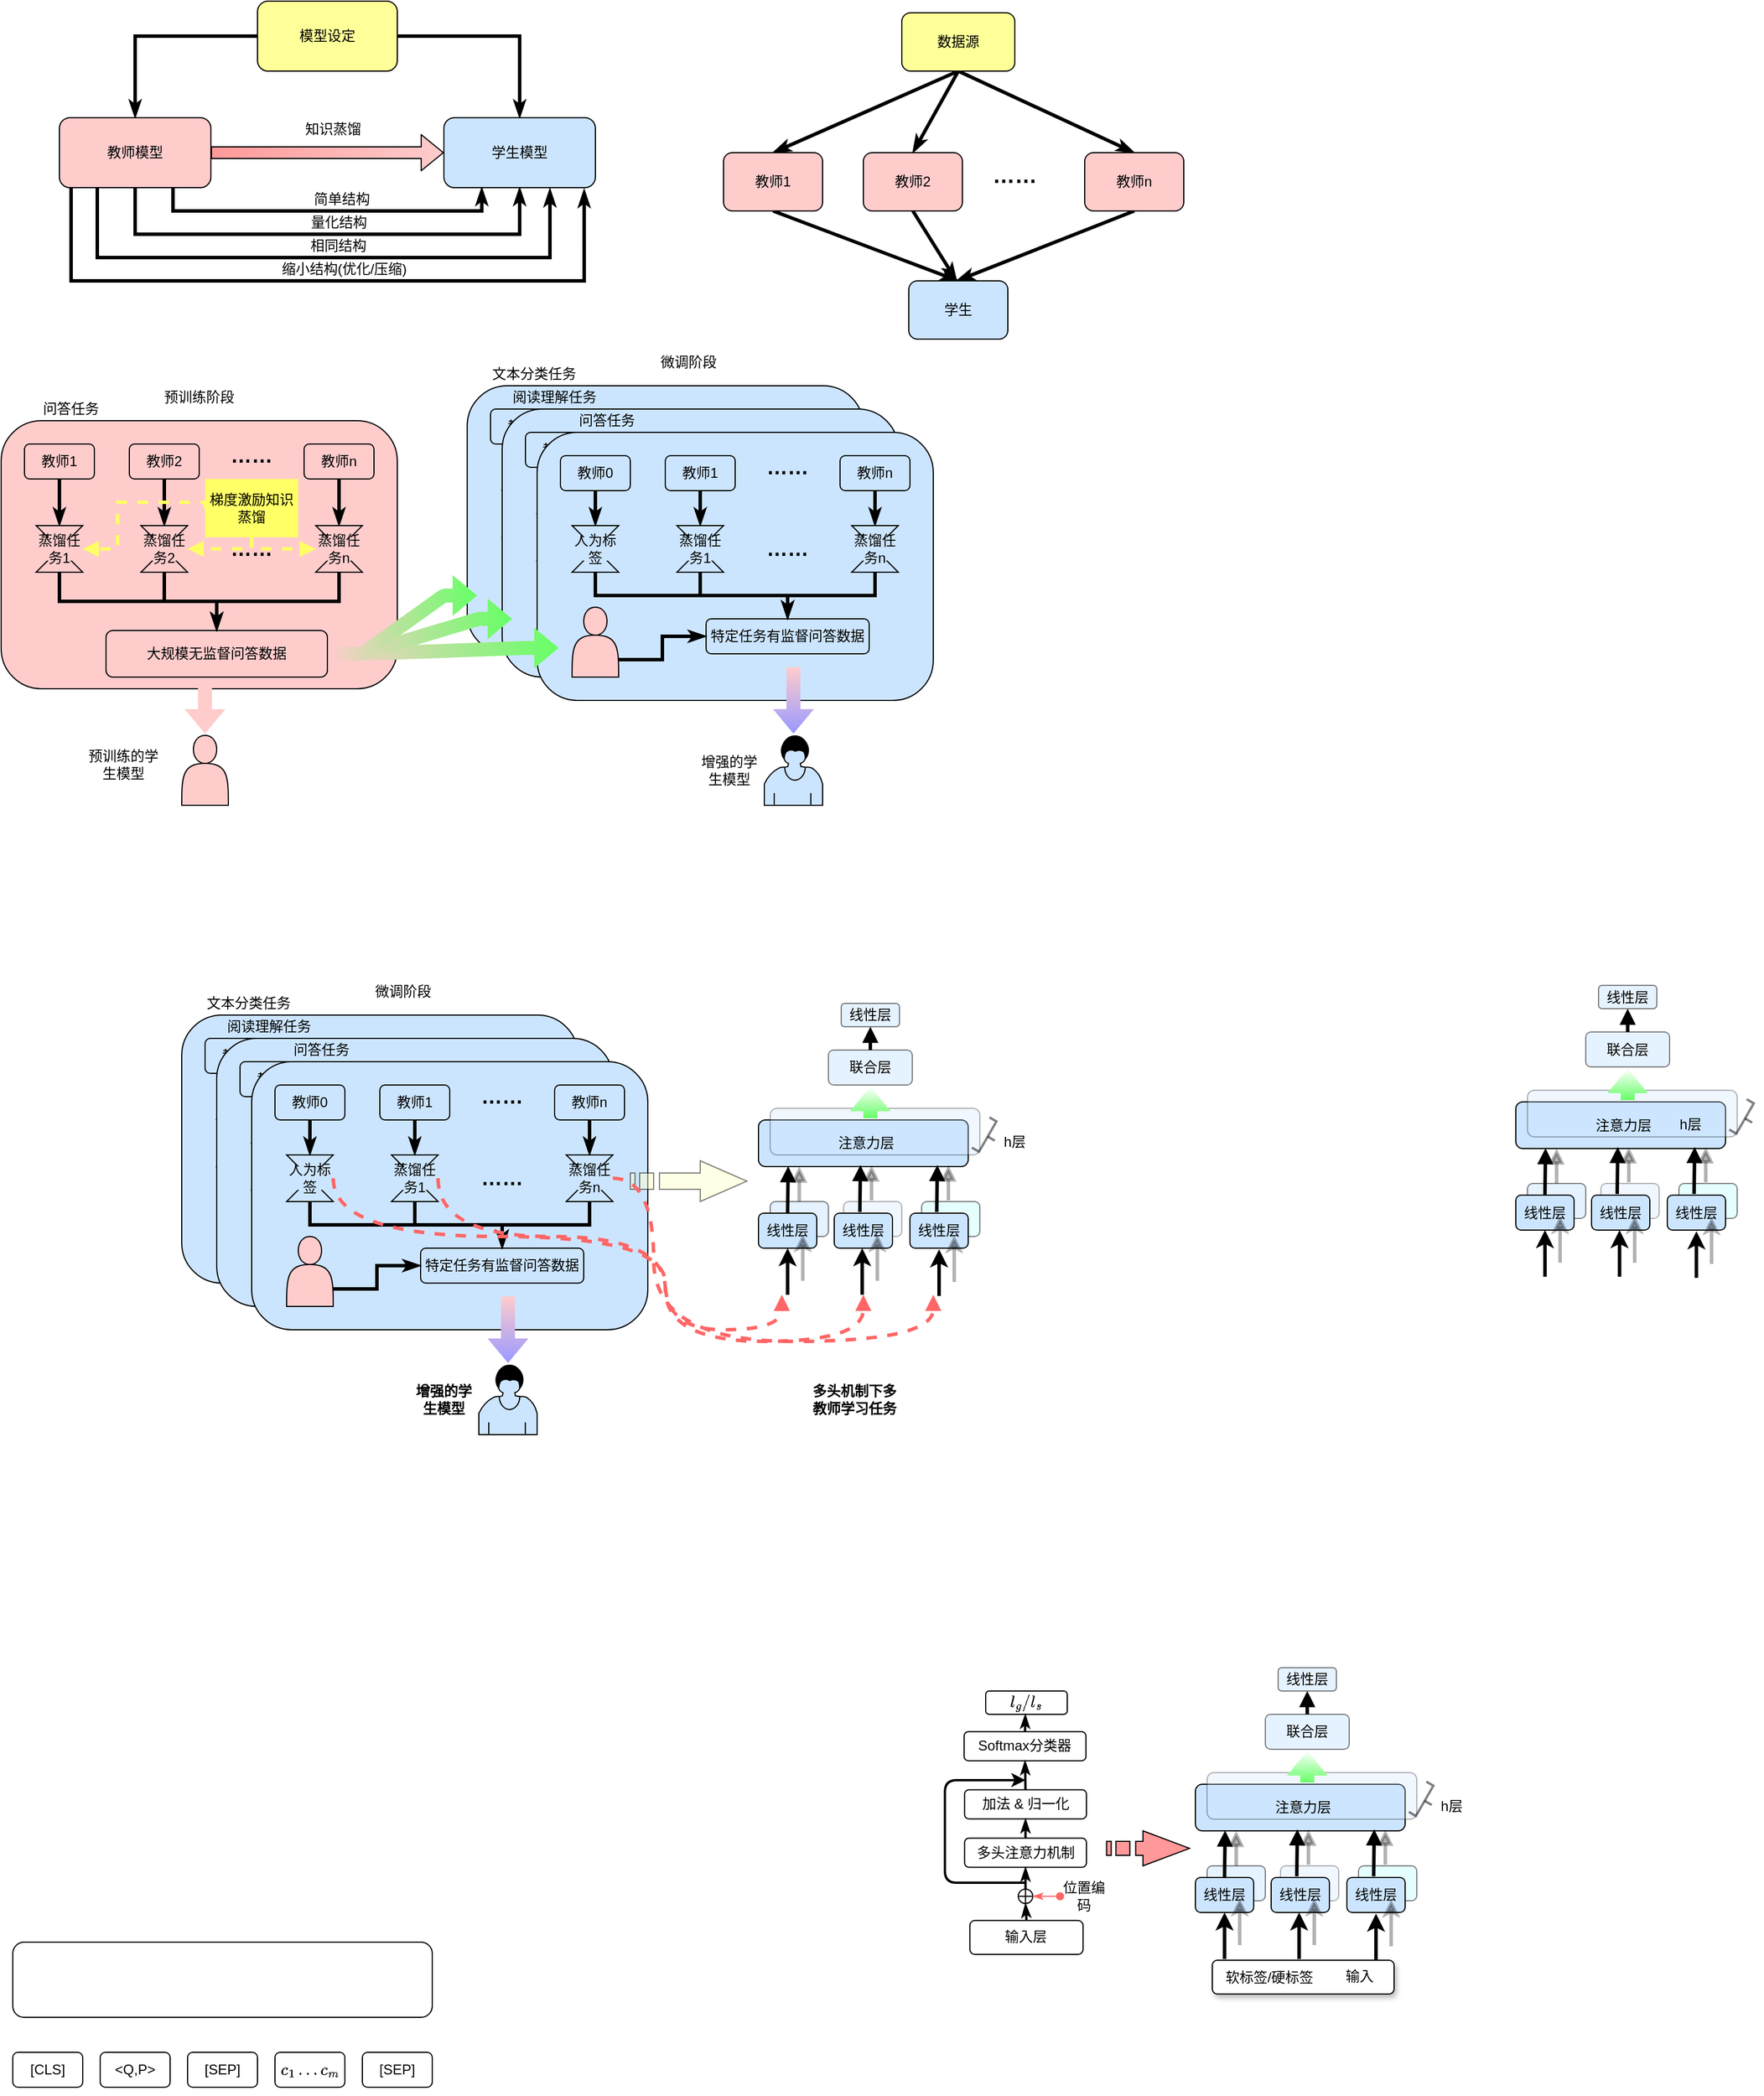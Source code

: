 <mxfile version="14.5.4" type="github">
  <diagram id="CCF14BdAKm4wxbj0LPr0" name="第 1 页">
    <mxGraphModel dx="1422" dy="804" grid="1" gridSize="10" guides="1" tooltips="1" connect="1" arrows="1" fold="1" page="1" pageScale="1" pageWidth="850" pageHeight="1100" math="1" shadow="0">
      <root>
        <mxCell id="0" />
        <mxCell id="1" parent="0" />
        <mxCell id="8ke9ZFfww00_l3hyBuJy-102" value="" style="rounded=1;whiteSpace=wrap;html=1;shadow=1;" parent="1" vertex="1">
          <mxGeometry x="1109.5" y="1701" width="156" height="29" as="geometry" />
        </mxCell>
        <mxCell id="P4LfsCkp0AAmiIVGXh1K-233" value="" style="rounded=1;whiteSpace=wrap;html=1;gradientColor=none;fillColor=#CCFFFF;opacity=50;" parent="1" vertex="1">
          <mxGeometry x="860" y="1050" width="50" height="30" as="geometry" />
        </mxCell>
        <mxCell id="P4LfsCkp0AAmiIVGXh1K-232" value="" style="rounded=1;whiteSpace=wrap;html=1;gradientColor=none;fillColor=#CCE5FF;opacity=30;" parent="1" vertex="1">
          <mxGeometry x="793" y="1050" width="50" height="30" as="geometry" />
        </mxCell>
        <mxCell id="P4LfsCkp0AAmiIVGXh1K-249" style="edgeStyle=elbowEdgeStyle;rounded=0;orthogonalLoop=1;jettySize=auto;html=1;exitX=0.5;exitY=0;exitDx=0;exitDy=0;endArrow=block;endFill=1;strokeColor=#000000;strokeWidth=3;fillColor=#ffffff;gradientColor=#66FF66;opacity=30;" parent="1" source="P4LfsCkp0AAmiIVGXh1K-231" edge="1">
          <mxGeometry relative="1" as="geometry">
            <mxPoint x="755" y="1020" as="targetPoint" />
          </mxGeometry>
        </mxCell>
        <mxCell id="P4LfsCkp0AAmiIVGXh1K-231" value="" style="rounded=1;whiteSpace=wrap;html=1;gradientColor=none;fillColor=#CCE5FF;opacity=50;" parent="1" vertex="1">
          <mxGeometry x="730" y="1050" width="50" height="30" as="geometry" />
        </mxCell>
        <mxCell id="P4LfsCkp0AAmiIVGXh1K-60" value="" style="rounded=1;whiteSpace=wrap;html=1;gradientColor=none;fillColor=#FFCCCC;" parent="1" vertex="1">
          <mxGeometry x="70" y="380" width="340" height="230" as="geometry" />
        </mxCell>
        <mxCell id="P4LfsCkp0AAmiIVGXh1K-5" style="edgeStyle=orthogonalEdgeStyle;rounded=0;orthogonalLoop=1;jettySize=auto;html=1;exitX=0;exitY=0.5;exitDx=0;exitDy=0;entryX=0.5;entryY=0;entryDx=0;entryDy=0;strokeWidth=3;endArrow=classicThin;endFill=1;" parent="1" source="P4LfsCkp0AAmiIVGXh1K-1" target="P4LfsCkp0AAmiIVGXh1K-2" edge="1">
          <mxGeometry relative="1" as="geometry" />
        </mxCell>
        <mxCell id="P4LfsCkp0AAmiIVGXh1K-6" style="edgeStyle=orthogonalEdgeStyle;rounded=0;orthogonalLoop=1;jettySize=auto;html=1;exitX=1;exitY=0.5;exitDx=0;exitDy=0;entryX=0.5;entryY=0;entryDx=0;entryDy=0;strokeWidth=3;endArrow=classicThin;endFill=1;" parent="1" source="P4LfsCkp0AAmiIVGXh1K-1" target="P4LfsCkp0AAmiIVGXh1K-3" edge="1">
          <mxGeometry relative="1" as="geometry" />
        </mxCell>
        <mxCell id="P4LfsCkp0AAmiIVGXh1K-1" value="模型设定" style="rounded=1;whiteSpace=wrap;html=1;fillColor=#FFFF99;" parent="1" vertex="1">
          <mxGeometry x="290" y="20" width="120" height="60" as="geometry" />
        </mxCell>
        <mxCell id="P4LfsCkp0AAmiIVGXh1K-7" style="edgeStyle=orthogonalEdgeStyle;rounded=0;orthogonalLoop=1;jettySize=auto;html=1;exitX=0.75;exitY=1;exitDx=0;exitDy=0;entryX=0.25;entryY=1;entryDx=0;entryDy=0;strokeWidth=3;endArrow=classicThin;endFill=1;" parent="1" source="P4LfsCkp0AAmiIVGXh1K-2" target="P4LfsCkp0AAmiIVGXh1K-3" edge="1">
          <mxGeometry relative="1" as="geometry" />
        </mxCell>
        <mxCell id="P4LfsCkp0AAmiIVGXh1K-8" style="edgeStyle=orthogonalEdgeStyle;rounded=0;orthogonalLoop=1;jettySize=auto;html=1;exitX=0.5;exitY=1;exitDx=0;exitDy=0;entryX=0.5;entryY=1;entryDx=0;entryDy=0;strokeWidth=3;endArrow=classicThin;endFill=1;" parent="1" source="P4LfsCkp0AAmiIVGXh1K-2" target="P4LfsCkp0AAmiIVGXh1K-3" edge="1">
          <mxGeometry relative="1" as="geometry">
            <Array as="points">
              <mxPoint x="190" y="220" />
              <mxPoint x="510" y="220" />
            </Array>
          </mxGeometry>
        </mxCell>
        <mxCell id="P4LfsCkp0AAmiIVGXh1K-9" style="edgeStyle=orthogonalEdgeStyle;rounded=0;orthogonalLoop=1;jettySize=auto;html=1;exitX=0.25;exitY=1;exitDx=0;exitDy=0;entryX=0.7;entryY=1.017;entryDx=0;entryDy=0;entryPerimeter=0;strokeWidth=3;endArrow=classicThin;endFill=1;" parent="1" source="P4LfsCkp0AAmiIVGXh1K-2" target="P4LfsCkp0AAmiIVGXh1K-3" edge="1">
          <mxGeometry relative="1" as="geometry">
            <Array as="points">
              <mxPoint x="153" y="240" />
              <mxPoint x="541" y="240" />
            </Array>
          </mxGeometry>
        </mxCell>
        <mxCell id="P4LfsCkp0AAmiIVGXh1K-10" style="edgeStyle=orthogonalEdgeStyle;rounded=0;orthogonalLoop=1;jettySize=auto;html=1;entryX=0.926;entryY=1.028;entryDx=0;entryDy=0;entryPerimeter=0;strokeWidth=3;endArrow=classicThin;endFill=1;" parent="1" target="P4LfsCkp0AAmiIVGXh1K-3" edge="1">
          <mxGeometry relative="1" as="geometry">
            <mxPoint x="130" y="180" as="sourcePoint" />
            <mxPoint x="570" y="170" as="targetPoint" />
            <Array as="points">
              <mxPoint x="130" y="260" />
              <mxPoint x="570" y="260" />
            </Array>
          </mxGeometry>
        </mxCell>
        <mxCell id="P4LfsCkp0AAmiIVGXh1K-2" value="教师模型" style="rounded=1;whiteSpace=wrap;html=1;fillColor=#FFCCCC;" parent="1" vertex="1">
          <mxGeometry x="120" y="120" width="130" height="60" as="geometry" />
        </mxCell>
        <mxCell id="P4LfsCkp0AAmiIVGXh1K-3" value="学生模型" style="rounded=1;whiteSpace=wrap;html=1;fillColor=#CCE5FF;" parent="1" vertex="1">
          <mxGeometry x="450" y="120" width="130" height="60" as="geometry" />
        </mxCell>
        <mxCell id="P4LfsCkp0AAmiIVGXh1K-4" value="" style="shape=flexArrow;endArrow=classic;html=1;exitX=1;exitY=0.5;exitDx=0;exitDy=0;entryX=0;entryY=0.5;entryDx=0;entryDy=0;fillColor=#FFCCCC;gradientColor=#FF9999;gradientDirection=west;" parent="1" source="P4LfsCkp0AAmiIVGXh1K-2" target="P4LfsCkp0AAmiIVGXh1K-3" edge="1">
          <mxGeometry width="50" height="50" relative="1" as="geometry">
            <mxPoint x="250" y="170" as="sourcePoint" />
            <mxPoint x="300" y="120" as="targetPoint" />
          </mxGeometry>
        </mxCell>
        <mxCell id="P4LfsCkp0AAmiIVGXh1K-11" value="知识蒸馏" style="text;html=1;strokeColor=none;fillColor=none;align=center;verticalAlign=middle;whiteSpace=wrap;rounded=0;" parent="1" vertex="1">
          <mxGeometry x="330" y="120" width="50" height="20" as="geometry" />
        </mxCell>
        <mxCell id="P4LfsCkp0AAmiIVGXh1K-12" value="简单结构" style="text;html=1;strokeColor=none;fillColor=none;align=center;verticalAlign=middle;whiteSpace=wrap;rounded=0;" parent="1" vertex="1">
          <mxGeometry x="335" y="180" width="55" height="20" as="geometry" />
        </mxCell>
        <mxCell id="P4LfsCkp0AAmiIVGXh1K-15" value="量化结构" style="text;html=1;strokeColor=none;fillColor=none;align=center;verticalAlign=middle;whiteSpace=wrap;rounded=0;" parent="1" vertex="1">
          <mxGeometry x="335" y="200" width="50" height="20" as="geometry" />
        </mxCell>
        <mxCell id="P4LfsCkp0AAmiIVGXh1K-16" value="相同结构" style="text;html=1;strokeColor=none;fillColor=none;align=center;verticalAlign=middle;whiteSpace=wrap;rounded=0;" parent="1" vertex="1">
          <mxGeometry x="332.5" y="220" width="52.5" height="20" as="geometry" />
        </mxCell>
        <mxCell id="P4LfsCkp0AAmiIVGXh1K-19" value="缩小结构(优化/压缩)" style="text;html=1;strokeColor=none;fillColor=none;align=center;verticalAlign=middle;whiteSpace=wrap;rounded=0;" parent="1" vertex="1">
          <mxGeometry x="297.5" y="240" width="132.5" height="20" as="geometry" />
        </mxCell>
        <mxCell id="P4LfsCkp0AAmiIVGXh1K-25" style="rounded=0;orthogonalLoop=1;jettySize=auto;html=1;exitX=0.5;exitY=1;exitDx=0;exitDy=0;entryX=0.5;entryY=0;entryDx=0;entryDy=0;endArrow=classicThin;endFill=1;strokeWidth=3;fillColor=#FFCCCC;gradientColor=#FF9999;" parent="1" source="P4LfsCkp0AAmiIVGXh1K-20" target="P4LfsCkp0AAmiIVGXh1K-21" edge="1">
          <mxGeometry relative="1" as="geometry" />
        </mxCell>
        <mxCell id="P4LfsCkp0AAmiIVGXh1K-26" style="edgeStyle=none;rounded=0;orthogonalLoop=1;jettySize=auto;html=1;exitX=0.5;exitY=1;exitDx=0;exitDy=0;entryX=0.5;entryY=0;entryDx=0;entryDy=0;endArrow=classicThin;endFill=1;strokeWidth=3;fillColor=#FFCCCC;gradientColor=#FF9999;" parent="1" source="P4LfsCkp0AAmiIVGXh1K-20" target="P4LfsCkp0AAmiIVGXh1K-22" edge="1">
          <mxGeometry relative="1" as="geometry" />
        </mxCell>
        <mxCell id="P4LfsCkp0AAmiIVGXh1K-27" style="edgeStyle=none;rounded=0;orthogonalLoop=1;jettySize=auto;html=1;exitX=0.5;exitY=1;exitDx=0;exitDy=0;entryX=0.5;entryY=0;entryDx=0;entryDy=0;endArrow=classicThin;endFill=1;strokeWidth=3;fillColor=#FFCCCC;gradientColor=#FF9999;" parent="1" source="P4LfsCkp0AAmiIVGXh1K-20" target="P4LfsCkp0AAmiIVGXh1K-23" edge="1">
          <mxGeometry relative="1" as="geometry" />
        </mxCell>
        <mxCell id="P4LfsCkp0AAmiIVGXh1K-20" value="数据源" style="rounded=1;whiteSpace=wrap;html=1;fillColor=#FFFF99;gradientColor=none;" parent="1" vertex="1">
          <mxGeometry x="843" y="30" width="97" height="50" as="geometry" />
        </mxCell>
        <mxCell id="P4LfsCkp0AAmiIVGXh1K-29" style="edgeStyle=none;rounded=0;orthogonalLoop=1;jettySize=auto;html=1;exitX=0.5;exitY=1;exitDx=0;exitDy=0;entryX=0.5;entryY=0;entryDx=0;entryDy=0;endArrow=classicThin;endFill=1;strokeWidth=3;fillColor=#FFCCCC;gradientColor=#FF9999;" parent="1" source="P4LfsCkp0AAmiIVGXh1K-21" target="P4LfsCkp0AAmiIVGXh1K-24" edge="1">
          <mxGeometry relative="1" as="geometry" />
        </mxCell>
        <mxCell id="P4LfsCkp0AAmiIVGXh1K-21" value="教师1&lt;span style=&quot;color: rgba(0 , 0 , 0 , 0) ; font-family: monospace ; font-size: 0px&quot;&gt;%3CmxGraphModel%3E%3Croot%3E%3CmxCell%20id%3D%220%22%2F%3E%3CmxCell%20id%3D%221%22%20parent%3D%220%22%2F%3E%3CmxCell%20id%3D%222%22%20value%3D%22%E7%9B%B8%E5%90%8C%E7%BB%93%E6%9E%84%22%20style%3D%22text%3Bhtml%3D1%3BstrokeColor%3Dnone%3BfillColor%3Dnone%3Balign%3Dcenter%3BverticalAlign%3Dmiddle%3BwhiteSpace%3Dwrap%3Brounded%3D0%3B%22%20vertex%3D%221%22%20parent%3D%221%22%3E%3CmxGeometry%20x%3D%22367.5%22%20y%3D%22380%22%20width%3D%2252.5%22%20height%3D%2220%22%20as%3D%22geometry%22%2F%3E%3C%2FmxCell%3E%3C%2Froot%3E%3C%2FmxGraphModel%3E&lt;/span&gt;" style="rounded=1;whiteSpace=wrap;html=1;gradientColor=none;fillColor=#FFCCCC;" parent="1" vertex="1">
          <mxGeometry x="690" y="150" width="85" height="50" as="geometry" />
        </mxCell>
        <mxCell id="P4LfsCkp0AAmiIVGXh1K-30" style="edgeStyle=none;rounded=0;orthogonalLoop=1;jettySize=auto;html=1;exitX=0.5;exitY=1;exitDx=0;exitDy=0;endArrow=classicThin;endFill=1;strokeWidth=3;fillColor=#FFCCCC;gradientColor=#FF9999;" parent="1" source="P4LfsCkp0AAmiIVGXh1K-22" edge="1">
          <mxGeometry relative="1" as="geometry">
            <mxPoint x="890" y="260" as="targetPoint" />
          </mxGeometry>
        </mxCell>
        <mxCell id="P4LfsCkp0AAmiIVGXh1K-22" value="教师2&lt;span style=&quot;color: rgba(0 , 0 , 0 , 0) ; font-family: monospace ; font-size: 0px&quot;&gt;%3CmxGraphModel%3E%3Croot%3E%3CmxCell%20id%3D%220%22%2F%3E%3CmxCell%20id%3D%221%22%20parent%3D%220%22%2F%3E%3CmxCell%20id%3D%222%22%20value%3D%22%E7%9B%B8%E5%90%8C%E7%BB%93%E6%9E%84%22%20style%3D%22text%3Bhtml%3D1%3BstrokeColor%3Dnone%3BfillColor%3Dnone%3Balign%3Dcenter%3BverticalAlign%3Dmiddle%3BwhiteSpace%3Dwrap%3Brounded%3D0%3B%22%20vertex%3D%221%22%20parent%3D%221%22%3E%3CmxGeometry%20x%3D%22367.5%22%20y%3D%22380%22%20width%3D%2252.5%22%20height%3D%2220%22%20as%3D%22geometry%22%2F%3E%3C%2FmxCell%3E%3C%2Froot%3E%3C%2FmxGraphModel%32&lt;/span&gt;" style="rounded=1;whiteSpace=wrap;html=1;gradientColor=none;fillColor=#FFCCCC;" parent="1" vertex="1">
          <mxGeometry x="810" y="150" width="85" height="50" as="geometry" />
        </mxCell>
        <mxCell id="P4LfsCkp0AAmiIVGXh1K-31" style="edgeStyle=none;rounded=0;orthogonalLoop=1;jettySize=auto;html=1;exitX=0.5;exitY=1;exitDx=0;exitDy=0;endArrow=classicThin;endFill=1;strokeWidth=3;fillColor=#FFCCCC;gradientColor=#FF9999;" parent="1" source="P4LfsCkp0AAmiIVGXh1K-23" edge="1">
          <mxGeometry relative="1" as="geometry">
            <mxPoint x="890" y="260" as="targetPoint" />
          </mxGeometry>
        </mxCell>
        <mxCell id="P4LfsCkp0AAmiIVGXh1K-23" value="教师n&lt;span style=&quot;color: rgba(0 , 0 , 0 , 0) ; font-family: monospace ; font-size: 0px&quot;&gt;%3CmxGraphModel%3E%3Croot%3E%3CmxCell%20id%3D%220%22%2F%3E%3CmxCell%20id%3D%221%22%20parent%3D%220%22%2F%3E%3CmxCell%20id%3D%222%22%20value%3D%22%E7%9B%B8%E5%90%8C%E7%BB%93%E6%9E%84%22%20style%3D%22text%3Bhtml%3D1%3BstrokeColor%3Dnone%3BfillColor%3Dnone%3Balign%3Dcenter%3BverticalAlign%3Dmiddle%3BwhiteSpace%3Dwrap%3Brounded%3D0%3B%22%20vertex%3D%221%22%20parent%3D%221%22%3E%3CmxGeometry%20x%3D%22367.5%22%20y%3D%22380%22%20width%3D%2252.5%22%20height%3D%2220%22%20as%3D%22geometry%22%2F%3E%3C%2FmxCell%3E%3C%2Froot%3E%3C%2FmxGraphModel%3E&lt;/span&gt;" style="rounded=1;whiteSpace=wrap;html=1;gradientColor=none;fillColor=#FFCCCC;" parent="1" vertex="1">
          <mxGeometry x="1000" y="150" width="85" height="50" as="geometry" />
        </mxCell>
        <mxCell id="P4LfsCkp0AAmiIVGXh1K-24" value="学生" style="rounded=1;whiteSpace=wrap;html=1;gradientColor=none;fillColor=#CCE5FF;" parent="1" vertex="1">
          <mxGeometry x="849" y="260" width="85" height="50" as="geometry" />
        </mxCell>
        <mxCell id="P4LfsCkp0AAmiIVGXh1K-28" value="&lt;b&gt;&lt;font style=&quot;font-size: 19px&quot;&gt;……&lt;/font&gt;&lt;/b&gt;" style="text;html=1;strokeColor=none;fillColor=none;align=center;verticalAlign=middle;whiteSpace=wrap;rounded=0;" parent="1" vertex="1">
          <mxGeometry x="920" y="160" width="40" height="20" as="geometry" />
        </mxCell>
        <mxCell id="P4LfsCkp0AAmiIVGXh1K-120" style="edgeStyle=none;rounded=0;orthogonalLoop=1;jettySize=auto;html=1;exitX=0.5;exitY=1;exitDx=0;exitDy=0;entryX=0.5;entryY=0;entryDx=0;entryDy=0;endArrow=classicThin;endFill=1;strokeWidth=3;fillColor=#FFCCCC;gradientColor=#FF9999;" parent="1" source="P4LfsCkp0AAmiIVGXh1K-32" target="P4LfsCkp0AAmiIVGXh1K-35" edge="1">
          <mxGeometry relative="1" as="geometry" />
        </mxCell>
        <mxCell id="P4LfsCkp0AAmiIVGXh1K-32" value="教师1" style="rounded=1;whiteSpace=wrap;html=1;gradientColor=none;fillColor=#FFCCCC;" parent="1" vertex="1">
          <mxGeometry x="90" y="400" width="60" height="30" as="geometry" />
        </mxCell>
        <mxCell id="P4LfsCkp0AAmiIVGXh1K-124" style="edgeStyle=orthogonalEdgeStyle;rounded=0;orthogonalLoop=1;jettySize=auto;html=1;exitX=0.5;exitY=1;exitDx=0;exitDy=0;entryX=0.5;entryY=0;entryDx=0;entryDy=0;endArrow=classicThin;endFill=1;strokeWidth=3;fillColor=#FFCCCC;gradientColor=#FF9999;" parent="1" source="P4LfsCkp0AAmiIVGXh1K-35" target="P4LfsCkp0AAmiIVGXh1K-36" edge="1">
          <mxGeometry relative="1" as="geometry" />
        </mxCell>
        <mxCell id="P4LfsCkp0AAmiIVGXh1K-35" value="" style="shape=collate;whiteSpace=wrap;html=1;gradientColor=none;fillColor=#FFCCCC;" parent="1" vertex="1">
          <mxGeometry x="100" y="470" width="40" height="40" as="geometry" />
        </mxCell>
        <mxCell id="P4LfsCkp0AAmiIVGXh1K-36" value="大规模无监督问答数据" style="rounded=1;whiteSpace=wrap;html=1;gradientColor=none;fillColor=#FFCCCC;" parent="1" vertex="1">
          <mxGeometry x="160" y="560" width="190" height="40" as="geometry" />
        </mxCell>
        <mxCell id="P4LfsCkp0AAmiIVGXh1K-121" style="edgeStyle=none;rounded=0;orthogonalLoop=1;jettySize=auto;html=1;exitX=0.5;exitY=1;exitDx=0;exitDy=0;entryX=0.5;entryY=0;entryDx=0;entryDy=0;endArrow=classicThin;endFill=1;strokeWidth=3;fillColor=#FFCCCC;gradientColor=#FF9999;" parent="1" source="P4LfsCkp0AAmiIVGXh1K-37" target="P4LfsCkp0AAmiIVGXh1K-38" edge="1">
          <mxGeometry relative="1" as="geometry" />
        </mxCell>
        <mxCell id="P4LfsCkp0AAmiIVGXh1K-37" value="教师2" style="rounded=1;whiteSpace=wrap;html=1;gradientColor=none;fillColor=#FFCCCC;" parent="1" vertex="1">
          <mxGeometry x="180" y="400" width="60" height="30" as="geometry" />
        </mxCell>
        <mxCell id="P4LfsCkp0AAmiIVGXh1K-126" style="edgeStyle=orthogonalEdgeStyle;rounded=0;orthogonalLoop=1;jettySize=auto;html=1;exitX=0.5;exitY=1;exitDx=0;exitDy=0;entryX=0.5;entryY=0;entryDx=0;entryDy=0;endArrow=classicThin;endFill=1;strokeWidth=3;fillColor=#FFCCCC;gradientColor=#FF9999;" parent="1" source="P4LfsCkp0AAmiIVGXh1K-38" target="P4LfsCkp0AAmiIVGXh1K-36" edge="1">
          <mxGeometry relative="1" as="geometry" />
        </mxCell>
        <mxCell id="P4LfsCkp0AAmiIVGXh1K-38" value="" style="shape=collate;whiteSpace=wrap;html=1;gradientColor=none;fillColor=#FFCCCC;" parent="1" vertex="1">
          <mxGeometry x="190" y="470" width="40" height="40" as="geometry" />
        </mxCell>
        <mxCell id="P4LfsCkp0AAmiIVGXh1K-122" style="edgeStyle=none;rounded=0;orthogonalLoop=1;jettySize=auto;html=1;exitX=0.5;exitY=1;exitDx=0;exitDy=0;entryX=0.5;entryY=0;entryDx=0;entryDy=0;endArrow=classicThin;endFill=1;strokeWidth=3;fillColor=#FFCCCC;gradientColor=#FF9999;" parent="1" source="P4LfsCkp0AAmiIVGXh1K-39" target="P4LfsCkp0AAmiIVGXh1K-40" edge="1">
          <mxGeometry relative="1" as="geometry" />
        </mxCell>
        <mxCell id="P4LfsCkp0AAmiIVGXh1K-39" value="教师n" style="rounded=1;whiteSpace=wrap;html=1;gradientColor=none;fillColor=#FFCCCC;" parent="1" vertex="1">
          <mxGeometry x="330" y="400" width="60" height="30" as="geometry" />
        </mxCell>
        <mxCell id="P4LfsCkp0AAmiIVGXh1K-128" style="edgeStyle=orthogonalEdgeStyle;rounded=0;orthogonalLoop=1;jettySize=auto;html=1;exitX=0.5;exitY=1;exitDx=0;exitDy=0;entryX=0.5;entryY=0;entryDx=0;entryDy=0;endArrow=classicThin;endFill=1;strokeWidth=3;fillColor=#FFCCCC;gradientColor=#FF9999;" parent="1" source="P4LfsCkp0AAmiIVGXh1K-40" target="P4LfsCkp0AAmiIVGXh1K-36" edge="1">
          <mxGeometry relative="1" as="geometry" />
        </mxCell>
        <mxCell id="P4LfsCkp0AAmiIVGXh1K-40" value="" style="shape=collate;whiteSpace=wrap;html=1;gradientColor=none;fillColor=#FFCCCC;" parent="1" vertex="1">
          <mxGeometry x="340" y="470" width="40" height="40" as="geometry" />
        </mxCell>
        <mxCell id="P4LfsCkp0AAmiIVGXh1K-41" value="&lt;b&gt;&lt;font style=&quot;font-size: 18px&quot;&gt;……&lt;/font&gt;&lt;/b&gt;" style="text;html=1;strokeColor=none;align=center;verticalAlign=middle;whiteSpace=wrap;rounded=0;fillColor=#FFCCCC;" parent="1" vertex="1">
          <mxGeometry x="265" y="400" width="40" height="20" as="geometry" />
        </mxCell>
        <mxCell id="P4LfsCkp0AAmiIVGXh1K-42" value="" style="shape=actor;whiteSpace=wrap;html=1;gradientColor=none;fillColor=#FFCCCC;" parent="1" vertex="1">
          <mxGeometry x="225" y="650" width="40" height="60" as="geometry" />
        </mxCell>
        <mxCell id="P4LfsCkp0AAmiIVGXh1K-43" value="" style="shape=mxgraph.bpmn.user_task;html=1;outlineConnect=0;fillColor=#CCE5FF;gradientColor=none;" parent="1" vertex="1">
          <mxGeometry x="725" y="650" width="50" height="60" as="geometry" />
        </mxCell>
        <mxCell id="P4LfsCkp0AAmiIVGXh1K-44" value="蒸馏任务1" style="text;html=1;strokeColor=none;align=center;verticalAlign=middle;whiteSpace=wrap;rounded=0;fillColor=#FFCCCC;" parent="1" vertex="1">
          <mxGeometry x="100" y="480" width="40" height="20" as="geometry" />
        </mxCell>
        <mxCell id="P4LfsCkp0AAmiIVGXh1K-45" value="蒸馏任务2" style="text;html=1;strokeColor=none;align=center;verticalAlign=middle;whiteSpace=wrap;rounded=0;fillColor=#FFCCCC;" parent="1" vertex="1">
          <mxGeometry x="190" y="480" width="40" height="20" as="geometry" />
        </mxCell>
        <mxCell id="P4LfsCkp0AAmiIVGXh1K-46" value="蒸馏任务n" style="text;html=1;strokeColor=none;align=center;verticalAlign=middle;whiteSpace=wrap;rounded=0;fillColor=#FFCCCC;" parent="1" vertex="1">
          <mxGeometry x="340" y="480" width="40" height="20" as="geometry" />
        </mxCell>
        <mxCell id="P4LfsCkp0AAmiIVGXh1K-47" value="&lt;b&gt;&lt;font style=&quot;font-size: 18px&quot;&gt;……&lt;/font&gt;&lt;/b&gt;" style="text;html=1;strokeColor=none;align=center;verticalAlign=middle;whiteSpace=wrap;rounded=0;fillColor=#FFCCCC;" parent="1" vertex="1">
          <mxGeometry x="265" y="480" width="40" height="20" as="geometry" />
        </mxCell>
        <mxCell id="P4LfsCkp0AAmiIVGXh1K-62" value="" style="group" parent="1" vertex="1" connectable="0">
          <mxGeometry x="470" y="350" width="400" height="270" as="geometry" />
        </mxCell>
        <mxCell id="P4LfsCkp0AAmiIVGXh1K-61" value="" style="rounded=1;whiteSpace=wrap;html=1;fillColor=#CCE5FF;gradientColor=none;" parent="P4LfsCkp0AAmiIVGXh1K-62" vertex="1">
          <mxGeometry width="340" height="230" as="geometry" />
        </mxCell>
        <mxCell id="P4LfsCkp0AAmiIVGXh1K-48" value="教师1" style="rounded=1;whiteSpace=wrap;html=1;fillColor=#CCE5FF;gradientColor=none;" parent="P4LfsCkp0AAmiIVGXh1K-62" vertex="1">
          <mxGeometry x="20" y="20" width="60" height="30" as="geometry" />
        </mxCell>
        <mxCell id="P4LfsCkp0AAmiIVGXh1K-49" value="" style="shape=collate;whiteSpace=wrap;html=1;fillColor=#CCE5FF;gradientColor=none;" parent="P4LfsCkp0AAmiIVGXh1K-62" vertex="1">
          <mxGeometry x="30" y="90" width="40" height="40" as="geometry" />
        </mxCell>
        <mxCell id="P4LfsCkp0AAmiIVGXh1K-50" value="大规模无监督问答数据" style="rounded=1;whiteSpace=wrap;html=1;fillColor=#CCE5FF;gradientColor=none;" parent="P4LfsCkp0AAmiIVGXh1K-62" vertex="1">
          <mxGeometry x="70" y="170" width="210" height="50" as="geometry" />
        </mxCell>
        <mxCell id="P4LfsCkp0AAmiIVGXh1K-51" value="教师2" style="rounded=1;whiteSpace=wrap;html=1;fillColor=#CCE5FF;gradientColor=none;" parent="P4LfsCkp0AAmiIVGXh1K-62" vertex="1">
          <mxGeometry x="110" y="20" width="60" height="30" as="geometry" />
        </mxCell>
        <mxCell id="P4LfsCkp0AAmiIVGXh1K-52" value="" style="shape=collate;whiteSpace=wrap;html=1;fillColor=#CCE5FF;gradientColor=none;" parent="P4LfsCkp0AAmiIVGXh1K-62" vertex="1">
          <mxGeometry x="120" y="90" width="40" height="40" as="geometry" />
        </mxCell>
        <mxCell id="P4LfsCkp0AAmiIVGXh1K-53" value="教师n" style="rounded=1;whiteSpace=wrap;html=1;fillColor=#CCE5FF;gradientColor=none;" parent="P4LfsCkp0AAmiIVGXh1K-62" vertex="1">
          <mxGeometry x="260" y="20" width="60" height="30" as="geometry" />
        </mxCell>
        <mxCell id="P4LfsCkp0AAmiIVGXh1K-54" value="" style="shape=collate;whiteSpace=wrap;html=1;fillColor=#CCE5FF;gradientColor=none;" parent="P4LfsCkp0AAmiIVGXh1K-62" vertex="1">
          <mxGeometry x="270" y="90" width="40" height="40" as="geometry" />
        </mxCell>
        <mxCell id="P4LfsCkp0AAmiIVGXh1K-55" value="&lt;b&gt;&lt;font style=&quot;font-size: 18px&quot;&gt;……&lt;/font&gt;&lt;/b&gt;" style="text;html=1;strokeColor=none;fillColor=none;align=center;verticalAlign=middle;whiteSpace=wrap;rounded=0;" parent="P4LfsCkp0AAmiIVGXh1K-62" vertex="1">
          <mxGeometry x="195" y="20" width="40" height="20" as="geometry" />
        </mxCell>
        <mxCell id="P4LfsCkp0AAmiIVGXh1K-56" value="蒸馏任务1" style="text;html=1;strokeColor=none;fillColor=none;align=center;verticalAlign=middle;whiteSpace=wrap;rounded=0;" parent="P4LfsCkp0AAmiIVGXh1K-62" vertex="1">
          <mxGeometry x="30" y="100" width="40" height="20" as="geometry" />
        </mxCell>
        <mxCell id="P4LfsCkp0AAmiIVGXh1K-57" value="蒸馏任务2" style="text;html=1;strokeColor=none;fillColor=none;align=center;verticalAlign=middle;whiteSpace=wrap;rounded=0;" parent="P4LfsCkp0AAmiIVGXh1K-62" vertex="1">
          <mxGeometry x="120" y="100" width="40" height="20" as="geometry" />
        </mxCell>
        <mxCell id="P4LfsCkp0AAmiIVGXh1K-58" value="蒸馏任务n" style="text;html=1;strokeColor=none;fillColor=none;align=center;verticalAlign=middle;whiteSpace=wrap;rounded=0;" parent="P4LfsCkp0AAmiIVGXh1K-62" vertex="1">
          <mxGeometry x="270" y="100" width="40" height="20" as="geometry" />
        </mxCell>
        <mxCell id="P4LfsCkp0AAmiIVGXh1K-59" value="&lt;b&gt;&lt;font style=&quot;font-size: 18px&quot;&gt;……&lt;/font&gt;&lt;/b&gt;" style="text;html=1;strokeColor=none;fillColor=none;align=center;verticalAlign=middle;whiteSpace=wrap;rounded=0;" parent="P4LfsCkp0AAmiIVGXh1K-62" vertex="1">
          <mxGeometry x="195" y="100" width="40" height="20" as="geometry" />
        </mxCell>
        <mxCell id="P4LfsCkp0AAmiIVGXh1K-92" value="" style="group;" parent="P4LfsCkp0AAmiIVGXh1K-62" vertex="1" connectable="0">
          <mxGeometry x="30" y="20" width="370" height="250" as="geometry" />
        </mxCell>
        <mxCell id="P4LfsCkp0AAmiIVGXh1K-93" value="" style="rounded=1;whiteSpace=wrap;html=1;fillColor=#CCE5FF;gradientColor=none;" parent="P4LfsCkp0AAmiIVGXh1K-92" vertex="1">
          <mxGeometry width="340" height="230" as="geometry" />
        </mxCell>
        <mxCell id="P4LfsCkp0AAmiIVGXh1K-94" value="教师1" style="rounded=1;whiteSpace=wrap;html=1;fillColor=#CCE5FF;gradientColor=none;" parent="P4LfsCkp0AAmiIVGXh1K-92" vertex="1">
          <mxGeometry x="20" y="20" width="60" height="30" as="geometry" />
        </mxCell>
        <mxCell id="P4LfsCkp0AAmiIVGXh1K-95" value="" style="shape=collate;whiteSpace=wrap;html=1;fillColor=#CCE5FF;gradientColor=none;" parent="P4LfsCkp0AAmiIVGXh1K-92" vertex="1">
          <mxGeometry x="30" y="90" width="40" height="40" as="geometry" />
        </mxCell>
        <mxCell id="P4LfsCkp0AAmiIVGXh1K-96" value="大规模无监督问答数据" style="rounded=1;whiteSpace=wrap;html=1;fillColor=#CCE5FF;gradientColor=none;" parent="P4LfsCkp0AAmiIVGXh1K-92" vertex="1">
          <mxGeometry x="70" y="170" width="210" height="50" as="geometry" />
        </mxCell>
        <mxCell id="P4LfsCkp0AAmiIVGXh1K-97" value="教师2" style="rounded=1;whiteSpace=wrap;html=1;fillColor=#CCE5FF;gradientColor=none;" parent="P4LfsCkp0AAmiIVGXh1K-92" vertex="1">
          <mxGeometry x="110" y="20" width="60" height="30" as="geometry" />
        </mxCell>
        <mxCell id="P4LfsCkp0AAmiIVGXh1K-98" value="" style="shape=collate;whiteSpace=wrap;html=1;fillColor=#CCE5FF;gradientColor=none;" parent="P4LfsCkp0AAmiIVGXh1K-92" vertex="1">
          <mxGeometry x="120" y="90" width="40" height="40" as="geometry" />
        </mxCell>
        <mxCell id="P4LfsCkp0AAmiIVGXh1K-99" value="教师n" style="rounded=1;whiteSpace=wrap;html=1;fillColor=#CCE5FF;gradientColor=none;" parent="P4LfsCkp0AAmiIVGXh1K-92" vertex="1">
          <mxGeometry x="260" y="20" width="60" height="30" as="geometry" />
        </mxCell>
        <mxCell id="P4LfsCkp0AAmiIVGXh1K-100" value="" style="shape=collate;whiteSpace=wrap;html=1;fillColor=#CCE5FF;gradientColor=none;" parent="P4LfsCkp0AAmiIVGXh1K-92" vertex="1">
          <mxGeometry x="270" y="90" width="40" height="40" as="geometry" />
        </mxCell>
        <mxCell id="P4LfsCkp0AAmiIVGXh1K-101" value="&lt;b&gt;&lt;font style=&quot;font-size: 18px&quot;&gt;……&lt;/font&gt;&lt;/b&gt;" style="text;html=1;strokeColor=none;fillColor=none;align=center;verticalAlign=middle;whiteSpace=wrap;rounded=0;" parent="P4LfsCkp0AAmiIVGXh1K-92" vertex="1">
          <mxGeometry x="195" y="20" width="40" height="20" as="geometry" />
        </mxCell>
        <mxCell id="P4LfsCkp0AAmiIVGXh1K-102" value="蒸馏任务1" style="text;html=1;strokeColor=none;fillColor=none;align=center;verticalAlign=middle;whiteSpace=wrap;rounded=0;" parent="P4LfsCkp0AAmiIVGXh1K-92" vertex="1">
          <mxGeometry x="30" y="100" width="40" height="20" as="geometry" />
        </mxCell>
        <mxCell id="P4LfsCkp0AAmiIVGXh1K-103" value="蒸馏任务2" style="text;html=1;strokeColor=none;fillColor=none;align=center;verticalAlign=middle;whiteSpace=wrap;rounded=0;" parent="P4LfsCkp0AAmiIVGXh1K-92" vertex="1">
          <mxGeometry x="120" y="100" width="40" height="20" as="geometry" />
        </mxCell>
        <mxCell id="P4LfsCkp0AAmiIVGXh1K-104" value="蒸馏任务n" style="text;html=1;strokeColor=none;fillColor=none;align=center;verticalAlign=middle;whiteSpace=wrap;rounded=0;" parent="P4LfsCkp0AAmiIVGXh1K-92" vertex="1">
          <mxGeometry x="270" y="100" width="40" height="20" as="geometry" />
        </mxCell>
        <mxCell id="P4LfsCkp0AAmiIVGXh1K-105" value="&lt;b&gt;&lt;font style=&quot;font-size: 18px&quot;&gt;……&lt;/font&gt;&lt;/b&gt;" style="text;html=1;strokeColor=none;fillColor=none;align=center;verticalAlign=middle;whiteSpace=wrap;rounded=0;" parent="P4LfsCkp0AAmiIVGXh1K-92" vertex="1">
          <mxGeometry x="195" y="100" width="40" height="20" as="geometry" />
        </mxCell>
        <mxCell id="P4LfsCkp0AAmiIVGXh1K-106" value="" style="group" parent="P4LfsCkp0AAmiIVGXh1K-92" vertex="1" connectable="0">
          <mxGeometry x="30" y="20" width="340" height="230" as="geometry" />
        </mxCell>
        <mxCell id="P4LfsCkp0AAmiIVGXh1K-107" value="" style="rounded=1;whiteSpace=wrap;html=1;fillColor=#CCE5FF;gradientColor=none;" parent="P4LfsCkp0AAmiIVGXh1K-106" vertex="1">
          <mxGeometry width="340" height="230" as="geometry" />
        </mxCell>
        <mxCell id="P4LfsCkp0AAmiIVGXh1K-132" style="edgeStyle=orthogonalEdgeStyle;rounded=0;orthogonalLoop=1;jettySize=auto;html=1;exitX=0.5;exitY=1;exitDx=0;exitDy=0;entryX=0.5;entryY=0;entryDx=0;entryDy=0;endArrow=classicThin;endFill=1;strokeWidth=3;fillColor=#FFCCCC;gradientColor=#FFCCCC;" parent="P4LfsCkp0AAmiIVGXh1K-106" source="P4LfsCkp0AAmiIVGXh1K-108" target="P4LfsCkp0AAmiIVGXh1K-109" edge="1">
          <mxGeometry relative="1" as="geometry" />
        </mxCell>
        <mxCell id="P4LfsCkp0AAmiIVGXh1K-108" value="教师0" style="rounded=1;whiteSpace=wrap;html=1;fillColor=#CCE5FF;gradientColor=none;" parent="P4LfsCkp0AAmiIVGXh1K-106" vertex="1">
          <mxGeometry x="20" y="20" width="60" height="30" as="geometry" />
        </mxCell>
        <mxCell id="P4LfsCkp0AAmiIVGXh1K-135" style="edgeStyle=orthogonalEdgeStyle;rounded=0;orthogonalLoop=1;jettySize=auto;html=1;exitX=0.5;exitY=1;exitDx=0;exitDy=0;endArrow=classicThin;endFill=1;strokeWidth=3;fillColor=#FFCCCC;gradientColor=#FFCCCC;" parent="P4LfsCkp0AAmiIVGXh1K-106" source="P4LfsCkp0AAmiIVGXh1K-109" target="P4LfsCkp0AAmiIVGXh1K-110" edge="1">
          <mxGeometry relative="1" as="geometry" />
        </mxCell>
        <mxCell id="P4LfsCkp0AAmiIVGXh1K-109" value="" style="shape=collate;whiteSpace=wrap;html=1;fillColor=#CCE5FF;gradientColor=none;" parent="P4LfsCkp0AAmiIVGXh1K-106" vertex="1">
          <mxGeometry x="30" y="80" width="40" height="40" as="geometry" />
        </mxCell>
        <mxCell id="P4LfsCkp0AAmiIVGXh1K-110" value="特定任务有监督问答数据" style="rounded=1;whiteSpace=wrap;html=1;fillColor=#CCE5FF;gradientColor=none;" parent="P4LfsCkp0AAmiIVGXh1K-106" vertex="1">
          <mxGeometry x="145" y="160" width="140" height="30" as="geometry" />
        </mxCell>
        <mxCell id="P4LfsCkp0AAmiIVGXh1K-133" style="edgeStyle=orthogonalEdgeStyle;rounded=0;orthogonalLoop=1;jettySize=auto;html=1;exitX=0.5;exitY=1;exitDx=0;exitDy=0;entryX=0.5;entryY=0;entryDx=0;entryDy=0;endArrow=classicThin;endFill=1;strokeWidth=3;fillColor=#FFCCCC;gradientColor=#FFCCCC;" parent="P4LfsCkp0AAmiIVGXh1K-106" source="P4LfsCkp0AAmiIVGXh1K-111" target="P4LfsCkp0AAmiIVGXh1K-112" edge="1">
          <mxGeometry relative="1" as="geometry" />
        </mxCell>
        <mxCell id="P4LfsCkp0AAmiIVGXh1K-111" value="教师1" style="rounded=1;whiteSpace=wrap;html=1;fillColor=#CCE5FF;gradientColor=none;" parent="P4LfsCkp0AAmiIVGXh1K-106" vertex="1">
          <mxGeometry x="110" y="20" width="60" height="30" as="geometry" />
        </mxCell>
        <mxCell id="P4LfsCkp0AAmiIVGXh1K-137" style="edgeStyle=orthogonalEdgeStyle;rounded=0;orthogonalLoop=1;jettySize=auto;html=1;exitX=0.5;exitY=1;exitDx=0;exitDy=0;entryX=0.5;entryY=0;entryDx=0;entryDy=0;endArrow=classicThin;endFill=1;strokeWidth=3;fillColor=#FFCCCC;gradientColor=#FFCCCC;" parent="P4LfsCkp0AAmiIVGXh1K-106" source="P4LfsCkp0AAmiIVGXh1K-112" target="P4LfsCkp0AAmiIVGXh1K-110" edge="1">
          <mxGeometry relative="1" as="geometry" />
        </mxCell>
        <mxCell id="P4LfsCkp0AAmiIVGXh1K-112" value="" style="shape=collate;whiteSpace=wrap;html=1;fillColor=#CCE5FF;gradientColor=none;" parent="P4LfsCkp0AAmiIVGXh1K-106" vertex="1">
          <mxGeometry x="120" y="80" width="40" height="40" as="geometry" />
        </mxCell>
        <mxCell id="P4LfsCkp0AAmiIVGXh1K-134" style="edgeStyle=orthogonalEdgeStyle;rounded=0;orthogonalLoop=1;jettySize=auto;html=1;exitX=0.5;exitY=1;exitDx=0;exitDy=0;entryX=0.5;entryY=0;entryDx=0;entryDy=0;endArrow=classicThin;endFill=1;strokeWidth=3;fillColor=#FFCCCC;gradientColor=#FFCCCC;" parent="P4LfsCkp0AAmiIVGXh1K-106" source="P4LfsCkp0AAmiIVGXh1K-113" target="P4LfsCkp0AAmiIVGXh1K-114" edge="1">
          <mxGeometry relative="1" as="geometry" />
        </mxCell>
        <mxCell id="P4LfsCkp0AAmiIVGXh1K-113" value="教师n" style="rounded=1;whiteSpace=wrap;html=1;fillColor=#CCE5FF;gradientColor=none;" parent="P4LfsCkp0AAmiIVGXh1K-106" vertex="1">
          <mxGeometry x="260" y="20" width="60" height="30" as="geometry" />
        </mxCell>
        <mxCell id="P4LfsCkp0AAmiIVGXh1K-138" style="edgeStyle=orthogonalEdgeStyle;rounded=0;orthogonalLoop=1;jettySize=auto;html=1;exitX=0.5;exitY=1;exitDx=0;exitDy=0;entryX=0.5;entryY=0;entryDx=0;entryDy=0;endArrow=classicThin;endFill=1;strokeWidth=3;fillColor=#FFCCCC;gradientColor=#FFCCCC;" parent="P4LfsCkp0AAmiIVGXh1K-106" source="P4LfsCkp0AAmiIVGXh1K-114" target="P4LfsCkp0AAmiIVGXh1K-110" edge="1">
          <mxGeometry relative="1" as="geometry" />
        </mxCell>
        <mxCell id="P4LfsCkp0AAmiIVGXh1K-114" value="" style="shape=collate;whiteSpace=wrap;html=1;fillColor=#CCE5FF;gradientColor=none;" parent="P4LfsCkp0AAmiIVGXh1K-106" vertex="1">
          <mxGeometry x="270" y="80" width="40" height="40" as="geometry" />
        </mxCell>
        <mxCell id="P4LfsCkp0AAmiIVGXh1K-115" value="&lt;b&gt;&lt;font style=&quot;font-size: 18px&quot;&gt;……&lt;/font&gt;&lt;/b&gt;" style="text;html=1;strokeColor=none;fillColor=none;align=center;verticalAlign=middle;whiteSpace=wrap;rounded=0;" parent="P4LfsCkp0AAmiIVGXh1K-106" vertex="1">
          <mxGeometry x="195" y="20" width="40" height="20" as="geometry" />
        </mxCell>
        <mxCell id="P4LfsCkp0AAmiIVGXh1K-116" value="人为标签" style="text;html=1;strokeColor=none;align=center;verticalAlign=middle;whiteSpace=wrap;rounded=0;fillColor=#CCE5FF;" parent="P4LfsCkp0AAmiIVGXh1K-106" vertex="1">
          <mxGeometry x="30" y="90" width="40" height="20" as="geometry" />
        </mxCell>
        <mxCell id="P4LfsCkp0AAmiIVGXh1K-117" value="蒸馏任务1" style="text;html=1;strokeColor=none;align=center;verticalAlign=middle;whiteSpace=wrap;rounded=0;fillColor=#CCE5FF;" parent="P4LfsCkp0AAmiIVGXh1K-106" vertex="1">
          <mxGeometry x="120" y="90" width="40" height="20" as="geometry" />
        </mxCell>
        <mxCell id="P4LfsCkp0AAmiIVGXh1K-118" value="蒸馏任务n" style="text;html=1;strokeColor=none;align=center;verticalAlign=middle;whiteSpace=wrap;rounded=0;fillColor=#CCE5FF;" parent="P4LfsCkp0AAmiIVGXh1K-106" vertex="1">
          <mxGeometry x="270" y="90" width="40" height="20" as="geometry" />
        </mxCell>
        <mxCell id="P4LfsCkp0AAmiIVGXh1K-119" value="&lt;b&gt;&lt;font style=&quot;font-size: 18px&quot;&gt;……&lt;/font&gt;&lt;/b&gt;" style="text;html=1;strokeColor=none;fillColor=none;align=center;verticalAlign=middle;whiteSpace=wrap;rounded=0;" parent="P4LfsCkp0AAmiIVGXh1K-106" vertex="1">
          <mxGeometry x="195" y="90" width="40" height="20" as="geometry" />
        </mxCell>
        <mxCell id="P4LfsCkp0AAmiIVGXh1K-139" style="edgeStyle=orthogonalEdgeStyle;rounded=0;orthogonalLoop=1;jettySize=auto;html=1;exitX=1;exitY=0.75;exitDx=0;exitDy=0;entryX=0;entryY=0.5;entryDx=0;entryDy=0;endArrow=classicThin;endFill=1;strokeWidth=3;fillColor=#FFCCCC;gradientColor=#FFCCCC;" parent="P4LfsCkp0AAmiIVGXh1K-106" source="P4LfsCkp0AAmiIVGXh1K-131" target="P4LfsCkp0AAmiIVGXh1K-110" edge="1">
          <mxGeometry relative="1" as="geometry" />
        </mxCell>
        <mxCell id="P4LfsCkp0AAmiIVGXh1K-131" value="" style="shape=actor;whiteSpace=wrap;html=1;gradientColor=none;fillColor=#FFCCCC;" parent="P4LfsCkp0AAmiIVGXh1K-106" vertex="1">
          <mxGeometry x="30" y="150" width="40" height="60" as="geometry" />
        </mxCell>
        <mxCell id="P4LfsCkp0AAmiIVGXh1K-151" value="问答任务" style="text;html=1;strokeColor=none;fillColor=none;align=center;verticalAlign=middle;whiteSpace=wrap;rounded=0;" parent="P4LfsCkp0AAmiIVGXh1K-92" vertex="1">
          <mxGeometry x="50" width="80" height="20" as="geometry" />
        </mxCell>
        <mxCell id="P4LfsCkp0AAmiIVGXh1K-152" value="阅读理解任务" style="text;html=1;strokeColor=none;fillColor=none;align=center;verticalAlign=middle;whiteSpace=wrap;rounded=0;" parent="P4LfsCkp0AAmiIVGXh1K-62" vertex="1">
          <mxGeometry x="30" width="90" height="20" as="geometry" />
        </mxCell>
        <mxCell id="P4LfsCkp0AAmiIVGXh1K-129" value="" style="shape=flexArrow;endArrow=classic;html=1;strokeWidth=3;fillColor=#FFCCCC;entryX=0.5;entryY=0;entryDx=0;entryDy=0;gradientColor=#FFCCCC;strokeColor=none;exitX=0.447;exitY=0.975;exitDx=0;exitDy=0;exitPerimeter=0;" parent="1" source="P4LfsCkp0AAmiIVGXh1K-36" target="P4LfsCkp0AAmiIVGXh1K-42" edge="1">
          <mxGeometry width="50" height="50" relative="1" as="geometry">
            <mxPoint x="220" y="620" as="sourcePoint" />
            <mxPoint x="270" y="570" as="targetPoint" />
          </mxGeometry>
        </mxCell>
        <mxCell id="P4LfsCkp0AAmiIVGXh1K-130" value="预训练的学生模型" style="text;html=1;strokeColor=none;fillColor=none;align=center;verticalAlign=middle;whiteSpace=wrap;rounded=0;" parent="1" vertex="1">
          <mxGeometry x="140" y="660" width="70" height="30" as="geometry" />
        </mxCell>
        <mxCell id="P4LfsCkp0AAmiIVGXh1K-140" value="" style="shape=flexArrow;endArrow=block;html=1;strokeWidth=3;fillColor=#FFCCCC;exitX=1;exitY=0.5;exitDx=0;exitDy=0;strokeColor=none;edgeStyle=entityRelationEdgeStyle;gradientDirection=east;gradientColor=#66FF66;" parent="1" source="P4LfsCkp0AAmiIVGXh1K-36" edge="1">
          <mxGeometry width="50" height="50" relative="1" as="geometry">
            <mxPoint x="350" y="600" as="sourcePoint" />
            <mxPoint x="550" y="575" as="targetPoint" />
          </mxGeometry>
        </mxCell>
        <mxCell id="P4LfsCkp0AAmiIVGXh1K-141" value="" style="shape=flexArrow;endArrow=block;html=1;strokeWidth=3;fillColor=#FFCCCC;exitX=1;exitY=0.5;exitDx=0;exitDy=0;strokeColor=none;edgeStyle=entityRelationEdgeStyle;gradientDirection=east;gradientColor=#66FF66;" parent="1" source="P4LfsCkp0AAmiIVGXh1K-36" edge="1">
          <mxGeometry width="50" height="50" relative="1" as="geometry">
            <mxPoint x="350" y="567" as="sourcePoint" />
            <mxPoint x="510" y="550" as="targetPoint" />
          </mxGeometry>
        </mxCell>
        <mxCell id="P4LfsCkp0AAmiIVGXh1K-142" value="" style="shape=flexArrow;endArrow=block;html=1;strokeWidth=3;fillColor=#FFCCCC;exitX=1;exitY=0.5;exitDx=0;exitDy=0;strokeColor=none;edgeStyle=entityRelationEdgeStyle;gradientDirection=east;gradientColor=#66FF66;" parent="1" source="P4LfsCkp0AAmiIVGXh1K-36" edge="1">
          <mxGeometry width="50" height="50" relative="1" as="geometry">
            <mxPoint x="350" y="569.91" as="sourcePoint" />
            <mxPoint x="480" y="530" as="targetPoint" />
          </mxGeometry>
        </mxCell>
        <mxCell id="P4LfsCkp0AAmiIVGXh1K-143" value="增强的学生模型" style="text;html=1;strokeColor=none;fillColor=none;align=center;verticalAlign=middle;whiteSpace=wrap;rounded=0;" parent="1" vertex="1">
          <mxGeometry x="670" y="665" width="50" height="30" as="geometry" />
        </mxCell>
        <mxCell id="P4LfsCkp0AAmiIVGXh1K-147" value="" style="shape=flexArrow;endArrow=classic;html=1;strokeWidth=3;fillColor=#FFCCCC;strokeColor=none;gradientColor=#9999FF;" parent="1" target="P4LfsCkp0AAmiIVGXh1K-43" edge="1">
          <mxGeometry width="50" height="50" relative="1" as="geometry">
            <mxPoint x="750" y="590" as="sourcePoint" />
            <mxPoint x="790" y="560" as="targetPoint" />
          </mxGeometry>
        </mxCell>
        <mxCell id="P4LfsCkp0AAmiIVGXh1K-150" value="问答任务" style="text;html=1;strokeColor=none;fillColor=none;align=center;verticalAlign=middle;whiteSpace=wrap;rounded=0;" parent="1" vertex="1">
          <mxGeometry x="90" y="360" width="80" height="20" as="geometry" />
        </mxCell>
        <mxCell id="P4LfsCkp0AAmiIVGXh1K-153" value="文本分类任务" style="text;html=1;strokeColor=none;fillColor=none;align=center;verticalAlign=middle;whiteSpace=wrap;rounded=0;" parent="1" vertex="1">
          <mxGeometry x="475" y="330" width="105" height="20" as="geometry" />
        </mxCell>
        <mxCell id="P4LfsCkp0AAmiIVGXh1K-155" value="预训练阶段" style="text;html=1;strokeColor=none;fillColor=none;align=center;verticalAlign=middle;whiteSpace=wrap;rounded=0;" parent="1" vertex="1">
          <mxGeometry x="200" y="350" width="80" height="20" as="geometry" />
        </mxCell>
        <mxCell id="P4LfsCkp0AAmiIVGXh1K-156" value="微调阶段" style="text;html=1;strokeColor=none;fillColor=none;align=center;verticalAlign=middle;whiteSpace=wrap;rounded=0;" parent="1" vertex="1">
          <mxGeometry x="620" y="320" width="80" height="20" as="geometry" />
        </mxCell>
        <mxCell id="P4LfsCkp0AAmiIVGXh1K-162" style="edgeStyle=orthogonalEdgeStyle;rounded=0;orthogonalLoop=1;jettySize=auto;html=1;exitX=0;exitY=0.5;exitDx=0;exitDy=0;endArrow=block;endFill=1;strokeWidth=3;fillColor=#ffffff;gradientColor=#66FF66;dashed=1;strokeColor=#FFFF66;" parent="1" source="P4LfsCkp0AAmiIVGXh1K-157" target="P4LfsCkp0AAmiIVGXh1K-44" edge="1">
          <mxGeometry relative="1" as="geometry">
            <Array as="points">
              <mxPoint x="245" y="450" />
              <mxPoint x="170" y="450" />
              <mxPoint x="170" y="490" />
            </Array>
          </mxGeometry>
        </mxCell>
        <mxCell id="P4LfsCkp0AAmiIVGXh1K-165" style="edgeStyle=elbowEdgeStyle;rounded=0;orthogonalLoop=1;jettySize=auto;html=1;exitX=0.5;exitY=1;exitDx=0;exitDy=0;entryX=1;entryY=0.5;entryDx=0;entryDy=0;endArrow=block;endFill=1;strokeWidth=3;fillColor=#ffffff;gradientColor=#66FF66;dashed=1;strokeColor=#FFFF66;" parent="1" source="P4LfsCkp0AAmiIVGXh1K-157" target="P4LfsCkp0AAmiIVGXh1K-45" edge="1">
          <mxGeometry relative="1" as="geometry">
            <Array as="points">
              <mxPoint x="285" y="490" />
            </Array>
          </mxGeometry>
        </mxCell>
        <mxCell id="P4LfsCkp0AAmiIVGXh1K-166" style="edgeStyle=elbowEdgeStyle;rounded=0;orthogonalLoop=1;jettySize=auto;html=1;exitX=0.5;exitY=1;exitDx=0;exitDy=0;entryX=0;entryY=0.5;entryDx=0;entryDy=0;endArrow=block;endFill=1;strokeWidth=3;fillColor=#ffffff;gradientColor=#66FF66;dashed=1;strokeColor=#FFFF66;" parent="1" source="P4LfsCkp0AAmiIVGXh1K-157" target="P4LfsCkp0AAmiIVGXh1K-46" edge="1">
          <mxGeometry relative="1" as="geometry">
            <Array as="points">
              <mxPoint x="285" y="490" />
              <mxPoint x="320" y="500" />
              <mxPoint x="340" y="470" />
            </Array>
          </mxGeometry>
        </mxCell>
        <mxCell id="P4LfsCkp0AAmiIVGXh1K-157" value="梯度激励知识蒸馏" style="text;html=1;strokeColor=none;align=center;verticalAlign=middle;whiteSpace=wrap;rounded=0;fillColor=#FFFF66;" parent="1" vertex="1">
          <mxGeometry x="245" y="430" width="80" height="50" as="geometry" />
        </mxCell>
        <mxCell id="P4LfsCkp0AAmiIVGXh1K-167" value="" style="shape=mxgraph.bpmn.user_task;html=1;outlineConnect=0;fillColor=#CCE5FF;gradientColor=none;" parent="1" vertex="1">
          <mxGeometry x="480" y="1190" width="50" height="60" as="geometry" />
        </mxCell>
        <mxCell id="P4LfsCkp0AAmiIVGXh1K-168" value="" style="group" parent="1" vertex="1" connectable="0">
          <mxGeometry x="225" y="890" width="400" height="270" as="geometry" />
        </mxCell>
        <mxCell id="P4LfsCkp0AAmiIVGXh1K-169" value="" style="rounded=1;whiteSpace=wrap;html=1;fillColor=#CCE5FF;gradientColor=none;" parent="P4LfsCkp0AAmiIVGXh1K-168" vertex="1">
          <mxGeometry width="340" height="230" as="geometry" />
        </mxCell>
        <mxCell id="P4LfsCkp0AAmiIVGXh1K-170" value="教师1" style="rounded=1;whiteSpace=wrap;html=1;fillColor=#CCE5FF;gradientColor=none;" parent="P4LfsCkp0AAmiIVGXh1K-168" vertex="1">
          <mxGeometry x="20" y="20" width="60" height="30" as="geometry" />
        </mxCell>
        <mxCell id="P4LfsCkp0AAmiIVGXh1K-171" value="" style="shape=collate;whiteSpace=wrap;html=1;fillColor=#CCE5FF;gradientColor=none;" parent="P4LfsCkp0AAmiIVGXh1K-168" vertex="1">
          <mxGeometry x="30" y="90" width="40" height="40" as="geometry" />
        </mxCell>
        <mxCell id="P4LfsCkp0AAmiIVGXh1K-172" value="大规模无监督问答数据" style="rounded=1;whiteSpace=wrap;html=1;fillColor=#CCE5FF;gradientColor=none;" parent="P4LfsCkp0AAmiIVGXh1K-168" vertex="1">
          <mxGeometry x="70" y="170" width="210" height="50" as="geometry" />
        </mxCell>
        <mxCell id="P4LfsCkp0AAmiIVGXh1K-173" value="教师2" style="rounded=1;whiteSpace=wrap;html=1;fillColor=#CCE5FF;gradientColor=none;" parent="P4LfsCkp0AAmiIVGXh1K-168" vertex="1">
          <mxGeometry x="110" y="20" width="60" height="30" as="geometry" />
        </mxCell>
        <mxCell id="P4LfsCkp0AAmiIVGXh1K-174" value="" style="shape=collate;whiteSpace=wrap;html=1;fillColor=#CCE5FF;gradientColor=none;" parent="P4LfsCkp0AAmiIVGXh1K-168" vertex="1">
          <mxGeometry x="120" y="90" width="40" height="40" as="geometry" />
        </mxCell>
        <mxCell id="P4LfsCkp0AAmiIVGXh1K-175" value="教师n" style="rounded=1;whiteSpace=wrap;html=1;fillColor=#CCE5FF;gradientColor=none;" parent="P4LfsCkp0AAmiIVGXh1K-168" vertex="1">
          <mxGeometry x="260" y="20" width="60" height="30" as="geometry" />
        </mxCell>
        <mxCell id="P4LfsCkp0AAmiIVGXh1K-176" value="" style="shape=collate;whiteSpace=wrap;html=1;fillColor=#CCE5FF;gradientColor=none;" parent="P4LfsCkp0AAmiIVGXh1K-168" vertex="1">
          <mxGeometry x="270" y="90" width="40" height="40" as="geometry" />
        </mxCell>
        <mxCell id="P4LfsCkp0AAmiIVGXh1K-177" value="&lt;b&gt;&lt;font style=&quot;font-size: 18px&quot;&gt;……&lt;/font&gt;&lt;/b&gt;" style="text;html=1;strokeColor=none;fillColor=none;align=center;verticalAlign=middle;whiteSpace=wrap;rounded=0;" parent="P4LfsCkp0AAmiIVGXh1K-168" vertex="1">
          <mxGeometry x="195" y="20" width="40" height="20" as="geometry" />
        </mxCell>
        <mxCell id="P4LfsCkp0AAmiIVGXh1K-178" value="蒸馏任务1" style="text;html=1;strokeColor=none;fillColor=none;align=center;verticalAlign=middle;whiteSpace=wrap;rounded=0;" parent="P4LfsCkp0AAmiIVGXh1K-168" vertex="1">
          <mxGeometry x="30" y="100" width="40" height="20" as="geometry" />
        </mxCell>
        <mxCell id="P4LfsCkp0AAmiIVGXh1K-179" value="蒸馏任务2" style="text;html=1;strokeColor=none;fillColor=none;align=center;verticalAlign=middle;whiteSpace=wrap;rounded=0;" parent="P4LfsCkp0AAmiIVGXh1K-168" vertex="1">
          <mxGeometry x="120" y="100" width="40" height="20" as="geometry" />
        </mxCell>
        <mxCell id="P4LfsCkp0AAmiIVGXh1K-180" value="蒸馏任务n" style="text;html=1;strokeColor=none;fillColor=none;align=center;verticalAlign=middle;whiteSpace=wrap;rounded=0;" parent="P4LfsCkp0AAmiIVGXh1K-168" vertex="1">
          <mxGeometry x="270" y="100" width="40" height="20" as="geometry" />
        </mxCell>
        <mxCell id="P4LfsCkp0AAmiIVGXh1K-181" value="&lt;b&gt;&lt;font style=&quot;font-size: 18px&quot;&gt;……&lt;/font&gt;&lt;/b&gt;" style="text;html=1;strokeColor=none;fillColor=none;align=center;verticalAlign=middle;whiteSpace=wrap;rounded=0;" parent="P4LfsCkp0AAmiIVGXh1K-168" vertex="1">
          <mxGeometry x="195" y="100" width="40" height="20" as="geometry" />
        </mxCell>
        <mxCell id="P4LfsCkp0AAmiIVGXh1K-182" value="" style="group;" parent="P4LfsCkp0AAmiIVGXh1K-168" vertex="1" connectable="0">
          <mxGeometry x="30" y="20" width="370" height="250" as="geometry" />
        </mxCell>
        <mxCell id="P4LfsCkp0AAmiIVGXh1K-183" value="" style="rounded=1;whiteSpace=wrap;html=1;fillColor=#CCE5FF;gradientColor=none;" parent="P4LfsCkp0AAmiIVGXh1K-182" vertex="1">
          <mxGeometry width="340" height="230" as="geometry" />
        </mxCell>
        <mxCell id="P4LfsCkp0AAmiIVGXh1K-184" value="教师1" style="rounded=1;whiteSpace=wrap;html=1;fillColor=#CCE5FF;gradientColor=none;" parent="P4LfsCkp0AAmiIVGXh1K-182" vertex="1">
          <mxGeometry x="20" y="20" width="60" height="30" as="geometry" />
        </mxCell>
        <mxCell id="P4LfsCkp0AAmiIVGXh1K-185" value="" style="shape=collate;whiteSpace=wrap;html=1;fillColor=#CCE5FF;gradientColor=none;" parent="P4LfsCkp0AAmiIVGXh1K-182" vertex="1">
          <mxGeometry x="30" y="90" width="40" height="40" as="geometry" />
        </mxCell>
        <mxCell id="P4LfsCkp0AAmiIVGXh1K-186" value="大规模无监督问答数据" style="rounded=1;whiteSpace=wrap;html=1;fillColor=#CCE5FF;gradientColor=none;" parent="P4LfsCkp0AAmiIVGXh1K-182" vertex="1">
          <mxGeometry x="70" y="170" width="210" height="50" as="geometry" />
        </mxCell>
        <mxCell id="P4LfsCkp0AAmiIVGXh1K-187" value="教师2" style="rounded=1;whiteSpace=wrap;html=1;fillColor=#CCE5FF;gradientColor=none;" parent="P4LfsCkp0AAmiIVGXh1K-182" vertex="1">
          <mxGeometry x="110" y="20" width="60" height="30" as="geometry" />
        </mxCell>
        <mxCell id="P4LfsCkp0AAmiIVGXh1K-188" value="" style="shape=collate;whiteSpace=wrap;html=1;fillColor=#CCE5FF;gradientColor=none;" parent="P4LfsCkp0AAmiIVGXh1K-182" vertex="1">
          <mxGeometry x="120" y="90" width="40" height="40" as="geometry" />
        </mxCell>
        <mxCell id="P4LfsCkp0AAmiIVGXh1K-189" value="教师n" style="rounded=1;whiteSpace=wrap;html=1;fillColor=#CCE5FF;gradientColor=none;" parent="P4LfsCkp0AAmiIVGXh1K-182" vertex="1">
          <mxGeometry x="260" y="20" width="60" height="30" as="geometry" />
        </mxCell>
        <mxCell id="P4LfsCkp0AAmiIVGXh1K-190" value="" style="shape=collate;whiteSpace=wrap;html=1;fillColor=#CCE5FF;gradientColor=none;" parent="P4LfsCkp0AAmiIVGXh1K-182" vertex="1">
          <mxGeometry x="270" y="90" width="40" height="40" as="geometry" />
        </mxCell>
        <mxCell id="P4LfsCkp0AAmiIVGXh1K-191" value="&lt;b&gt;&lt;font style=&quot;font-size: 18px&quot;&gt;……&lt;/font&gt;&lt;/b&gt;" style="text;html=1;strokeColor=none;fillColor=none;align=center;verticalAlign=middle;whiteSpace=wrap;rounded=0;" parent="P4LfsCkp0AAmiIVGXh1K-182" vertex="1">
          <mxGeometry x="195" y="20" width="40" height="20" as="geometry" />
        </mxCell>
        <mxCell id="P4LfsCkp0AAmiIVGXh1K-192" value="蒸馏任务1" style="text;html=1;strokeColor=none;fillColor=none;align=center;verticalAlign=middle;whiteSpace=wrap;rounded=0;" parent="P4LfsCkp0AAmiIVGXh1K-182" vertex="1">
          <mxGeometry x="30" y="100" width="40" height="20" as="geometry" />
        </mxCell>
        <mxCell id="P4LfsCkp0AAmiIVGXh1K-193" value="蒸馏任务2" style="text;html=1;strokeColor=none;fillColor=none;align=center;verticalAlign=middle;whiteSpace=wrap;rounded=0;" parent="P4LfsCkp0AAmiIVGXh1K-182" vertex="1">
          <mxGeometry x="120" y="100" width="40" height="20" as="geometry" />
        </mxCell>
        <mxCell id="P4LfsCkp0AAmiIVGXh1K-194" value="蒸馏任务n" style="text;html=1;strokeColor=none;fillColor=none;align=center;verticalAlign=middle;whiteSpace=wrap;rounded=0;" parent="P4LfsCkp0AAmiIVGXh1K-182" vertex="1">
          <mxGeometry x="270" y="100" width="40" height="20" as="geometry" />
        </mxCell>
        <mxCell id="P4LfsCkp0AAmiIVGXh1K-195" value="&lt;b&gt;&lt;font style=&quot;font-size: 18px&quot;&gt;……&lt;/font&gt;&lt;/b&gt;" style="text;html=1;strokeColor=none;fillColor=none;align=center;verticalAlign=middle;whiteSpace=wrap;rounded=0;" parent="P4LfsCkp0AAmiIVGXh1K-182" vertex="1">
          <mxGeometry x="195" y="100" width="40" height="20" as="geometry" />
        </mxCell>
        <mxCell id="P4LfsCkp0AAmiIVGXh1K-196" value="" style="group" parent="P4LfsCkp0AAmiIVGXh1K-182" vertex="1" connectable="0">
          <mxGeometry x="30" y="20" width="340" height="230" as="geometry" />
        </mxCell>
        <mxCell id="P4LfsCkp0AAmiIVGXh1K-197" value="" style="rounded=1;whiteSpace=wrap;html=1;fillColor=#CCE5FF;gradientColor=none;" parent="P4LfsCkp0AAmiIVGXh1K-196" vertex="1">
          <mxGeometry width="340" height="230" as="geometry" />
        </mxCell>
        <mxCell id="P4LfsCkp0AAmiIVGXh1K-198" style="edgeStyle=orthogonalEdgeStyle;rounded=0;orthogonalLoop=1;jettySize=auto;html=1;exitX=0.5;exitY=1;exitDx=0;exitDy=0;entryX=0.5;entryY=0;entryDx=0;entryDy=0;endArrow=classicThin;endFill=1;strokeWidth=3;fillColor=#FFCCCC;gradientColor=#FFCCCC;" parent="P4LfsCkp0AAmiIVGXh1K-196" source="P4LfsCkp0AAmiIVGXh1K-199" target="P4LfsCkp0AAmiIVGXh1K-201" edge="1">
          <mxGeometry relative="1" as="geometry" />
        </mxCell>
        <mxCell id="P4LfsCkp0AAmiIVGXh1K-199" value="教师0" style="rounded=1;whiteSpace=wrap;html=1;fillColor=#CCE5FF;gradientColor=none;" parent="P4LfsCkp0AAmiIVGXh1K-196" vertex="1">
          <mxGeometry x="20" y="20" width="60" height="30" as="geometry" />
        </mxCell>
        <mxCell id="P4LfsCkp0AAmiIVGXh1K-200" style="edgeStyle=orthogonalEdgeStyle;rounded=0;orthogonalLoop=1;jettySize=auto;html=1;exitX=0.5;exitY=1;exitDx=0;exitDy=0;endArrow=classicThin;endFill=1;strokeWidth=3;fillColor=#FFCCCC;gradientColor=#FFCCCC;" parent="P4LfsCkp0AAmiIVGXh1K-196" source="P4LfsCkp0AAmiIVGXh1K-201" target="P4LfsCkp0AAmiIVGXh1K-202" edge="1">
          <mxGeometry relative="1" as="geometry" />
        </mxCell>
        <mxCell id="P4LfsCkp0AAmiIVGXh1K-201" value="" style="shape=collate;whiteSpace=wrap;html=1;fillColor=#CCE5FF;gradientColor=none;" parent="P4LfsCkp0AAmiIVGXh1K-196" vertex="1">
          <mxGeometry x="30" y="80" width="40" height="40" as="geometry" />
        </mxCell>
        <mxCell id="P4LfsCkp0AAmiIVGXh1K-202" value="特定任务有监督问答数据" style="rounded=1;whiteSpace=wrap;html=1;fillColor=#CCE5FF;gradientColor=none;" parent="P4LfsCkp0AAmiIVGXh1K-196" vertex="1">
          <mxGeometry x="145" y="160" width="140" height="30" as="geometry" />
        </mxCell>
        <mxCell id="P4LfsCkp0AAmiIVGXh1K-203" style="edgeStyle=orthogonalEdgeStyle;rounded=0;orthogonalLoop=1;jettySize=auto;html=1;exitX=0.5;exitY=1;exitDx=0;exitDy=0;entryX=0.5;entryY=0;entryDx=0;entryDy=0;endArrow=classicThin;endFill=1;strokeWidth=3;fillColor=#FFCCCC;gradientColor=#FFCCCC;" parent="P4LfsCkp0AAmiIVGXh1K-196" source="P4LfsCkp0AAmiIVGXh1K-204" target="P4LfsCkp0AAmiIVGXh1K-206" edge="1">
          <mxGeometry relative="1" as="geometry" />
        </mxCell>
        <mxCell id="P4LfsCkp0AAmiIVGXh1K-204" value="教师1" style="rounded=1;whiteSpace=wrap;html=1;fillColor=#CCE5FF;gradientColor=none;" parent="P4LfsCkp0AAmiIVGXh1K-196" vertex="1">
          <mxGeometry x="110" y="20" width="60" height="30" as="geometry" />
        </mxCell>
        <mxCell id="P4LfsCkp0AAmiIVGXh1K-205" style="edgeStyle=orthogonalEdgeStyle;rounded=0;orthogonalLoop=1;jettySize=auto;html=1;exitX=0.5;exitY=1;exitDx=0;exitDy=0;entryX=0.5;entryY=0;entryDx=0;entryDy=0;endArrow=classicThin;endFill=1;strokeWidth=3;fillColor=#FFCCCC;gradientColor=#FFCCCC;" parent="P4LfsCkp0AAmiIVGXh1K-196" source="P4LfsCkp0AAmiIVGXh1K-206" target="P4LfsCkp0AAmiIVGXh1K-202" edge="1">
          <mxGeometry relative="1" as="geometry" />
        </mxCell>
        <mxCell id="P4LfsCkp0AAmiIVGXh1K-206" value="" style="shape=collate;whiteSpace=wrap;html=1;fillColor=#CCE5FF;gradientColor=none;" parent="P4LfsCkp0AAmiIVGXh1K-196" vertex="1">
          <mxGeometry x="120" y="80" width="40" height="40" as="geometry" />
        </mxCell>
        <mxCell id="P4LfsCkp0AAmiIVGXh1K-207" style="edgeStyle=orthogonalEdgeStyle;rounded=0;orthogonalLoop=1;jettySize=auto;html=1;exitX=0.5;exitY=1;exitDx=0;exitDy=0;entryX=0.5;entryY=0;entryDx=0;entryDy=0;endArrow=classicThin;endFill=1;strokeWidth=3;fillColor=#FFCCCC;gradientColor=#FFCCCC;" parent="P4LfsCkp0AAmiIVGXh1K-196" source="P4LfsCkp0AAmiIVGXh1K-208" target="P4LfsCkp0AAmiIVGXh1K-210" edge="1">
          <mxGeometry relative="1" as="geometry" />
        </mxCell>
        <mxCell id="P4LfsCkp0AAmiIVGXh1K-208" value="教师n" style="rounded=1;whiteSpace=wrap;html=1;fillColor=#CCE5FF;gradientColor=none;" parent="P4LfsCkp0AAmiIVGXh1K-196" vertex="1">
          <mxGeometry x="260" y="20" width="60" height="30" as="geometry" />
        </mxCell>
        <mxCell id="P4LfsCkp0AAmiIVGXh1K-209" style="edgeStyle=orthogonalEdgeStyle;rounded=0;orthogonalLoop=1;jettySize=auto;html=1;exitX=0.5;exitY=1;exitDx=0;exitDy=0;entryX=0.5;entryY=0;entryDx=0;entryDy=0;endArrow=classicThin;endFill=1;strokeWidth=3;fillColor=#FFCCCC;gradientColor=#FFCCCC;" parent="P4LfsCkp0AAmiIVGXh1K-196" source="P4LfsCkp0AAmiIVGXh1K-210" target="P4LfsCkp0AAmiIVGXh1K-202" edge="1">
          <mxGeometry relative="1" as="geometry" />
        </mxCell>
        <mxCell id="P4LfsCkp0AAmiIVGXh1K-210" value="" style="shape=collate;whiteSpace=wrap;html=1;fillColor=#CCE5FF;gradientColor=none;" parent="P4LfsCkp0AAmiIVGXh1K-196" vertex="1">
          <mxGeometry x="270" y="80" width="40" height="40" as="geometry" />
        </mxCell>
        <mxCell id="P4LfsCkp0AAmiIVGXh1K-211" value="&lt;b&gt;&lt;font style=&quot;font-size: 18px&quot;&gt;……&lt;/font&gt;&lt;/b&gt;" style="text;html=1;strokeColor=none;fillColor=none;align=center;verticalAlign=middle;whiteSpace=wrap;rounded=0;" parent="P4LfsCkp0AAmiIVGXh1K-196" vertex="1">
          <mxGeometry x="195" y="20" width="40" height="20" as="geometry" />
        </mxCell>
        <mxCell id="P4LfsCkp0AAmiIVGXh1K-212" value="人为标签" style="text;html=1;strokeColor=none;align=center;verticalAlign=middle;whiteSpace=wrap;rounded=0;fillColor=#CCE5FF;" parent="P4LfsCkp0AAmiIVGXh1K-196" vertex="1">
          <mxGeometry x="30" y="90" width="40" height="20" as="geometry" />
        </mxCell>
        <mxCell id="P4LfsCkp0AAmiIVGXh1K-213" value="蒸馏任务1" style="text;html=1;strokeColor=none;align=center;verticalAlign=middle;whiteSpace=wrap;rounded=0;fillColor=#CCE5FF;" parent="P4LfsCkp0AAmiIVGXh1K-196" vertex="1">
          <mxGeometry x="120" y="90" width="40" height="20" as="geometry" />
        </mxCell>
        <mxCell id="P4LfsCkp0AAmiIVGXh1K-214" value="蒸馏任务n" style="text;html=1;strokeColor=none;align=center;verticalAlign=middle;whiteSpace=wrap;rounded=0;fillColor=#CCE5FF;" parent="P4LfsCkp0AAmiIVGXh1K-196" vertex="1">
          <mxGeometry x="270" y="90" width="40" height="20" as="geometry" />
        </mxCell>
        <mxCell id="P4LfsCkp0AAmiIVGXh1K-215" value="&lt;b&gt;&lt;font style=&quot;font-size: 18px&quot;&gt;……&lt;/font&gt;&lt;/b&gt;" style="text;html=1;strokeColor=none;fillColor=none;align=center;verticalAlign=middle;whiteSpace=wrap;rounded=0;" parent="P4LfsCkp0AAmiIVGXh1K-196" vertex="1">
          <mxGeometry x="195" y="90" width="40" height="20" as="geometry" />
        </mxCell>
        <mxCell id="P4LfsCkp0AAmiIVGXh1K-216" style="edgeStyle=orthogonalEdgeStyle;rounded=0;orthogonalLoop=1;jettySize=auto;html=1;exitX=1;exitY=0.75;exitDx=0;exitDy=0;entryX=0;entryY=0.5;entryDx=0;entryDy=0;endArrow=classicThin;endFill=1;strokeWidth=3;fillColor=#FFCCCC;gradientColor=#FFCCCC;" parent="P4LfsCkp0AAmiIVGXh1K-196" source="P4LfsCkp0AAmiIVGXh1K-217" target="P4LfsCkp0AAmiIVGXh1K-202" edge="1">
          <mxGeometry relative="1" as="geometry" />
        </mxCell>
        <mxCell id="P4LfsCkp0AAmiIVGXh1K-217" value="" style="shape=actor;whiteSpace=wrap;html=1;gradientColor=none;fillColor=#FFCCCC;" parent="P4LfsCkp0AAmiIVGXh1K-196" vertex="1">
          <mxGeometry x="30" y="150" width="40" height="60" as="geometry" />
        </mxCell>
        <mxCell id="P4LfsCkp0AAmiIVGXh1K-218" value="问答任务" style="text;html=1;strokeColor=none;fillColor=none;align=center;verticalAlign=middle;whiteSpace=wrap;rounded=0;" parent="P4LfsCkp0AAmiIVGXh1K-182" vertex="1">
          <mxGeometry x="50" width="80" height="20" as="geometry" />
        </mxCell>
        <mxCell id="P4LfsCkp0AAmiIVGXh1K-219" value="阅读理解任务" style="text;html=1;strokeColor=none;fillColor=none;align=center;verticalAlign=middle;whiteSpace=wrap;rounded=0;" parent="P4LfsCkp0AAmiIVGXh1K-168" vertex="1">
          <mxGeometry x="30" width="90" height="20" as="geometry" />
        </mxCell>
        <mxCell id="P4LfsCkp0AAmiIVGXh1K-220" value="&lt;b&gt;增强的学生模型&lt;/b&gt;" style="text;html=1;strokeColor=none;fillColor=none;align=center;verticalAlign=middle;whiteSpace=wrap;rounded=0;" parent="1" vertex="1">
          <mxGeometry x="425" y="1205" width="50" height="30" as="geometry" />
        </mxCell>
        <mxCell id="P4LfsCkp0AAmiIVGXh1K-221" value="" style="shape=flexArrow;endArrow=classic;html=1;strokeWidth=3;fillColor=#FFCCCC;strokeColor=none;gradientColor=#9999FF;" parent="1" target="P4LfsCkp0AAmiIVGXh1K-167" edge="1">
          <mxGeometry width="50" height="50" relative="1" as="geometry">
            <mxPoint x="505" y="1130" as="sourcePoint" />
            <mxPoint x="545" y="1100" as="targetPoint" />
          </mxGeometry>
        </mxCell>
        <mxCell id="P4LfsCkp0AAmiIVGXh1K-222" value="文本分类任务" style="text;html=1;strokeColor=none;fillColor=none;align=center;verticalAlign=middle;whiteSpace=wrap;rounded=0;" parent="1" vertex="1">
          <mxGeometry x="230" y="870" width="105" height="20" as="geometry" />
        </mxCell>
        <mxCell id="P4LfsCkp0AAmiIVGXh1K-223" value="微调阶段" style="text;html=1;strokeColor=none;fillColor=none;align=center;verticalAlign=middle;whiteSpace=wrap;rounded=0;" parent="1" vertex="1">
          <mxGeometry x="375" y="860" width="80" height="20" as="geometry" />
        </mxCell>
        <mxCell id="P4LfsCkp0AAmiIVGXh1K-224" value="" style="rounded=1;whiteSpace=wrap;html=1;gradientColor=none;fillColor=#CCE5FF;" parent="1" vertex="1">
          <mxGeometry x="720" y="980" width="180" height="40" as="geometry" />
        </mxCell>
        <mxCell id="P4LfsCkp0AAmiIVGXh1K-247" style="edgeStyle=elbowEdgeStyle;rounded=0;orthogonalLoop=1;jettySize=auto;html=1;exitX=0.5;exitY=0;exitDx=0;exitDy=0;endArrow=block;endFill=1;strokeColor=#000000;strokeWidth=3;fillColor=#ffffff;gradientColor=#66FF66;entryX=0.146;entryY=0.992;entryDx=0;entryDy=0;entryPerimeter=0;" parent="1" source="P4LfsCkp0AAmiIVGXh1K-225" target="P4LfsCkp0AAmiIVGXh1K-224" edge="1">
          <mxGeometry relative="1" as="geometry">
            <mxPoint x="745" y="1030" as="targetPoint" />
          </mxGeometry>
        </mxCell>
        <mxCell id="P4LfsCkp0AAmiIVGXh1K-225" value="线性层" style="rounded=1;whiteSpace=wrap;html=1;gradientColor=none;fillColor=#CCE5FF;" parent="1" vertex="1">
          <mxGeometry x="720" y="1060" width="50" height="30" as="geometry" />
        </mxCell>
        <mxCell id="P4LfsCkp0AAmiIVGXh1K-228" value="线性层" style="rounded=1;whiteSpace=wrap;html=1;gradientColor=none;fillColor=#CCE5FF;" parent="1" vertex="1">
          <mxGeometry x="785" y="1060" width="50" height="30" as="geometry" />
        </mxCell>
        <mxCell id="P4LfsCkp0AAmiIVGXh1K-229" value="线性层" style="rounded=1;whiteSpace=wrap;html=1;gradientColor=none;fillColor=#CCE5FF;" parent="1" vertex="1">
          <mxGeometry x="850" y="1060" width="50" height="30" as="geometry" />
        </mxCell>
        <mxCell id="P4LfsCkp0AAmiIVGXh1K-230" value="" style="rounded=1;whiteSpace=wrap;html=1;gradientColor=none;opacity=30;fillColor=#CCE5FF;" parent="1" vertex="1">
          <mxGeometry x="730" y="970" width="180" height="40" as="geometry" />
        </mxCell>
        <mxCell id="P4LfsCkp0AAmiIVGXh1K-234" value="" style="endArrow=classic;html=1;strokeWidth=3;fillColor=#ffffff;gradientColor=#66FF66;entryX=0.5;entryY=1;entryDx=0;entryDy=0;" parent="1" target="P4LfsCkp0AAmiIVGXh1K-225" edge="1">
          <mxGeometry width="50" height="50" relative="1" as="geometry">
            <mxPoint x="745" y="1130" as="sourcePoint" />
            <mxPoint x="770" y="1090" as="targetPoint" />
          </mxGeometry>
        </mxCell>
        <mxCell id="P4LfsCkp0AAmiIVGXh1K-236" value="" style="endArrow=classic;html=1;strokeWidth=3;fillColor=#ffffff;gradientColor=#66FF66;entryX=0.5;entryY=1;entryDx=0;entryDy=0;opacity=30;" parent="1" edge="1">
          <mxGeometry width="50" height="50" relative="1" as="geometry">
            <mxPoint x="758" y="1118" as="sourcePoint" />
            <mxPoint x="758" y="1078" as="targetPoint" />
          </mxGeometry>
        </mxCell>
        <mxCell id="P4LfsCkp0AAmiIVGXh1K-237" value="" style="endArrow=classic;html=1;strokeWidth=3;fillColor=#ffffff;gradientColor=#66FF66;entryX=0.5;entryY=1;entryDx=0;entryDy=0;" parent="1" edge="1">
          <mxGeometry width="50" height="50" relative="1" as="geometry">
            <mxPoint x="809" y="1130" as="sourcePoint" />
            <mxPoint x="809" y="1090" as="targetPoint" />
          </mxGeometry>
        </mxCell>
        <mxCell id="P4LfsCkp0AAmiIVGXh1K-238" value="" style="endArrow=classic;html=1;strokeWidth=3;fillColor=#ffffff;gradientColor=#66FF66;entryX=0.5;entryY=1;entryDx=0;entryDy=0;opacity=30;" parent="1" edge="1">
          <mxGeometry width="50" height="50" relative="1" as="geometry">
            <mxPoint x="822" y="1118" as="sourcePoint" />
            <mxPoint x="822" y="1078" as="targetPoint" />
          </mxGeometry>
        </mxCell>
        <mxCell id="P4LfsCkp0AAmiIVGXh1K-239" value="" style="endArrow=classic;html=1;strokeWidth=3;fillColor=#ffffff;gradientColor=#66FF66;entryX=0.5;entryY=1;entryDx=0;entryDy=0;" parent="1" edge="1">
          <mxGeometry width="50" height="50" relative="1" as="geometry">
            <mxPoint x="875" y="1131" as="sourcePoint" />
            <mxPoint x="875" y="1091" as="targetPoint" />
          </mxGeometry>
        </mxCell>
        <mxCell id="P4LfsCkp0AAmiIVGXh1K-240" value="" style="endArrow=classic;html=1;strokeWidth=3;fillColor=#ffffff;gradientColor=#66FF66;entryX=0.5;entryY=1;entryDx=0;entryDy=0;opacity=30;" parent="1" edge="1">
          <mxGeometry width="50" height="50" relative="1" as="geometry">
            <mxPoint x="888" y="1119" as="sourcePoint" />
            <mxPoint x="888" y="1079" as="targetPoint" />
          </mxGeometry>
        </mxCell>
        <mxCell id="P4LfsCkp0AAmiIVGXh1K-257" style="edgeStyle=elbowEdgeStyle;rounded=0;orthogonalLoop=1;jettySize=auto;html=1;exitX=0.5;exitY=0;exitDx=0;exitDy=0;entryX=0.5;entryY=1;entryDx=0;entryDy=0;endArrow=block;endFill=1;strokeColor=#000000;strokeWidth=3;fillColor=#ffffff;gradientColor=#66FF66;" parent="1" source="P4LfsCkp0AAmiIVGXh1K-241" target="P4LfsCkp0AAmiIVGXh1K-242" edge="1">
          <mxGeometry relative="1" as="geometry" />
        </mxCell>
        <mxCell id="P4LfsCkp0AAmiIVGXh1K-241" value="联合层" style="rounded=1;whiteSpace=wrap;html=1;fillColor=#CCE5FF;gradientColor=none;opacity=50;" parent="1" vertex="1">
          <mxGeometry x="780" y="920" width="72" height="30" as="geometry" />
        </mxCell>
        <mxCell id="P4LfsCkp0AAmiIVGXh1K-242" value="线性层" style="rounded=1;whiteSpace=wrap;html=1;fillColor=#CCE5FF;gradientColor=none;opacity=50;" parent="1" vertex="1">
          <mxGeometry x="791" y="880" width="50" height="20" as="geometry" />
        </mxCell>
        <mxCell id="P4LfsCkp0AAmiIVGXh1K-246" value="" style="shape=flexArrow;endArrow=classic;html=1;strokeWidth=3;fillColor=#ffffff;gradientColor=#66FF66;entryX=0.5;entryY=1;entryDx=0;entryDy=0;strokeColor=none;" parent="1" target="P4LfsCkp0AAmiIVGXh1K-241" edge="1">
          <mxGeometry width="50" height="50" relative="1" as="geometry">
            <mxPoint x="816" y="980" as="sourcePoint" />
            <mxPoint x="840" y="940" as="targetPoint" />
          </mxGeometry>
        </mxCell>
        <mxCell id="P4LfsCkp0AAmiIVGXh1K-250" style="edgeStyle=elbowEdgeStyle;rounded=0;orthogonalLoop=1;jettySize=auto;html=1;exitX=0.5;exitY=0;exitDx=0;exitDy=0;endArrow=block;endFill=1;strokeColor=#000000;strokeWidth=3;fillColor=#ffffff;gradientColor=#66FF66;opacity=30;" parent="1" edge="1">
          <mxGeometry relative="1" as="geometry">
            <mxPoint x="817" y="1019" as="targetPoint" />
            <mxPoint x="817" y="1049" as="sourcePoint" />
          </mxGeometry>
        </mxCell>
        <mxCell id="P4LfsCkp0AAmiIVGXh1K-251" style="edgeStyle=elbowEdgeStyle;rounded=0;orthogonalLoop=1;jettySize=auto;html=1;exitX=0.5;exitY=0;exitDx=0;exitDy=0;endArrow=block;endFill=1;strokeColor=#000000;strokeWidth=3;fillColor=#ffffff;gradientColor=#66FF66;entryX=0.146;entryY=0.992;entryDx=0;entryDy=0;entryPerimeter=0;" parent="1" edge="1">
          <mxGeometry relative="1" as="geometry">
            <mxPoint x="807" y="1059" as="sourcePoint" />
            <mxPoint x="808.28" y="1018.68" as="targetPoint" />
          </mxGeometry>
        </mxCell>
        <mxCell id="P4LfsCkp0AAmiIVGXh1K-252" style="edgeStyle=elbowEdgeStyle;rounded=0;orthogonalLoop=1;jettySize=auto;html=1;exitX=0.5;exitY=0;exitDx=0;exitDy=0;endArrow=block;endFill=1;strokeColor=#000000;strokeWidth=3;fillColor=#ffffff;gradientColor=#66FF66;opacity=30;" parent="1" edge="1">
          <mxGeometry relative="1" as="geometry">
            <mxPoint x="883" y="1019" as="targetPoint" />
            <mxPoint x="883" y="1049" as="sourcePoint" />
          </mxGeometry>
        </mxCell>
        <mxCell id="P4LfsCkp0AAmiIVGXh1K-253" style="edgeStyle=elbowEdgeStyle;rounded=0;orthogonalLoop=1;jettySize=auto;html=1;exitX=0.5;exitY=0;exitDx=0;exitDy=0;endArrow=block;endFill=1;strokeColor=#000000;strokeWidth=3;fillColor=#ffffff;gradientColor=#66FF66;entryX=0.146;entryY=0.992;entryDx=0;entryDy=0;entryPerimeter=0;" parent="1" edge="1">
          <mxGeometry relative="1" as="geometry">
            <mxPoint x="873" y="1059" as="sourcePoint" />
            <mxPoint x="874.28" y="1018.68" as="targetPoint" />
          </mxGeometry>
        </mxCell>
        <mxCell id="P4LfsCkp0AAmiIVGXh1K-254" value="" style="strokeWidth=2;html=1;shape=mxgraph.flowchart.annotation_2;align=left;labelPosition=right;pointerEvents=1;fillColor=#CCE5FF;gradientColor=none;opacity=50;rotation=-150;" parent="1" vertex="1">
          <mxGeometry x="909.74" y="979.25" width="14" height="30" as="geometry" />
        </mxCell>
        <mxCell id="P4LfsCkp0AAmiIVGXh1K-255" value="h层" style="text;html=1;strokeColor=none;fillColor=none;align=center;verticalAlign=middle;whiteSpace=wrap;rounded=0;opacity=50;" parent="1" vertex="1">
          <mxGeometry x="920" y="989.25" width="40" height="20" as="geometry" />
        </mxCell>
        <mxCell id="P4LfsCkp0AAmiIVGXh1K-260" value="" style="html=1;shadow=0;dashed=0;align=center;verticalAlign=middle;shape=mxgraph.arrows2.stripedArrow;dy=0.6;dx=40;notch=25;gradientColor=none;opacity=50;fillColor=#FFFFCC;" parent="1" vertex="1">
          <mxGeometry x="610" y="1015" width="100" height="35" as="geometry" />
        </mxCell>
        <mxCell id="P4LfsCkp0AAmiIVGXh1K-261" value="注意力层" style="text;html=1;strokeColor=none;fillColor=none;align=center;verticalAlign=middle;whiteSpace=wrap;rounded=0;opacity=50;" parent="1" vertex="1">
          <mxGeometry x="785" y="990" width="55" height="20" as="geometry" />
        </mxCell>
        <mxCell id="P4LfsCkp0AAmiIVGXh1K-264" style="edgeStyle=orthogonalEdgeStyle;rounded=0;orthogonalLoop=1;jettySize=auto;html=1;endArrow=block;endFill=1;strokeWidth=3;fillColor=#ffffff;gradientColor=#66FF66;curved=1;dashed=1;strokeColor=#FF6666;exitX=1;exitY=0.5;exitDx=0;exitDy=0;" parent="1" source="P4LfsCkp0AAmiIVGXh1K-212" edge="1">
          <mxGeometry relative="1" as="geometry">
            <mxPoint x="740" y="1130" as="targetPoint" />
            <Array as="points">
              <mxPoint x="355" y="1080" />
              <mxPoint x="640" y="1080" />
              <mxPoint x="640" y="1160" />
              <mxPoint x="740" y="1160" />
            </Array>
          </mxGeometry>
        </mxCell>
        <mxCell id="P4LfsCkp0AAmiIVGXh1K-265" style="edgeStyle=orthogonalEdgeStyle;curved=1;rounded=0;orthogonalLoop=1;jettySize=auto;html=1;exitX=1;exitY=0.5;exitDx=0;exitDy=0;dashed=1;endArrow=block;endFill=1;strokeColor=#FF6666;strokeWidth=3;fillColor=#ffffff;gradientColor=#66FF66;" parent="1" source="P4LfsCkp0AAmiIVGXh1K-213" edge="1">
          <mxGeometry relative="1" as="geometry">
            <Array as="points">
              <mxPoint x="445" y="1080" />
              <mxPoint x="640" y="1080" />
              <mxPoint x="640" y="1170" />
              <mxPoint x="810" y="1170" />
            </Array>
            <mxPoint x="810" y="1130" as="targetPoint" />
          </mxGeometry>
        </mxCell>
        <mxCell id="P4LfsCkp0AAmiIVGXh1K-266" style="edgeStyle=orthogonalEdgeStyle;curved=1;rounded=0;orthogonalLoop=1;jettySize=auto;html=1;dashed=1;endArrow=block;endFill=1;strokeColor=#FF6666;strokeWidth=3;fillColor=#ffffff;gradientColor=#66FF66;" parent="1" source="P4LfsCkp0AAmiIVGXh1K-214" edge="1">
          <mxGeometry relative="1" as="geometry">
            <mxPoint x="870" y="1130" as="targetPoint" />
            <Array as="points">
              <mxPoint x="630" y="1030" />
              <mxPoint x="630" y="1170" />
              <mxPoint x="870" y="1170" />
            </Array>
          </mxGeometry>
        </mxCell>
        <mxCell id="8ke9ZFfww00_l3hyBuJy-1" value="&lt;b&gt;多头机制下多教师学习任务&lt;/b&gt;" style="text;html=1;strokeColor=none;fillColor=none;align=center;verticalAlign=middle;whiteSpace=wrap;rounded=0;" parent="1" vertex="1">
          <mxGeometry x="765" y="1210" width="75" height="20" as="geometry" />
        </mxCell>
        <mxCell id="8ke9ZFfww00_l3hyBuJy-4" value="" style="group" parent="1" vertex="1" connectable="0">
          <mxGeometry x="880" y="1480" width="140" height="216" as="geometry" />
        </mxCell>
        <mxCell id="8ke9ZFfww00_l3hyBuJy-5" value="" style="group;rotation=-90;" parent="8ke9ZFfww00_l3hyBuJy-4" vertex="1" connectable="0">
          <mxGeometry x="16.471" y="141.231" width="45.294" height="66.462" as="geometry" />
        </mxCell>
        <mxCell id="8ke9ZFfww00_l3hyBuJy-6" value="" style="shape=orEllipse;perimeter=ellipsePerimeter;whiteSpace=wrap;html=1;backgroundOutline=1;rotation=-90;" parent="8ke9ZFfww00_l3hyBuJy-5" vertex="1">
          <mxGeometry x="46.529" y="18.692" width="12.353" height="12.462" as="geometry" />
        </mxCell>
        <mxCell id="8ke9ZFfww00_l3hyBuJy-7" style="edgeStyle=none;rounded=0;orthogonalLoop=1;jettySize=auto;html=1;exitX=0.5;exitY=0;exitDx=0;exitDy=0;entryX=0;entryY=0.5;entryDx=0;entryDy=0;startArrow=none;startFill=0;endArrow=classicThin;endFill=1;strokeWidth=2;" parent="8ke9ZFfww00_l3hyBuJy-4" source="8ke9ZFfww00_l3hyBuJy-8" target="8ke9ZFfww00_l3hyBuJy-6" edge="1">
          <mxGeometry relative="1" as="geometry" />
        </mxCell>
        <mxCell id="8ke9ZFfww00_l3hyBuJy-8" value="输入层" style="rounded=1;whiteSpace=wrap;html=1;" parent="8ke9ZFfww00_l3hyBuJy-4" vertex="1">
          <mxGeometry x="21.41" y="186.922" width="97.176" height="29.077" as="geometry" />
        </mxCell>
        <mxCell id="8ke9ZFfww00_l3hyBuJy-9" value="多头注意力机制" style="rounded=1;whiteSpace=wrap;html=1;" parent="8ke9ZFfww00_l3hyBuJy-4" vertex="1">
          <mxGeometry x="16.882" y="116.308" width="104.588" height="24.923" as="geometry" />
        </mxCell>
        <mxCell id="8ke9ZFfww00_l3hyBuJy-10" style="edgeStyle=none;rounded=0;orthogonalLoop=1;jettySize=auto;html=1;exitX=0;exitY=0.5;exitDx=0;exitDy=0;entryX=0.5;entryY=1;entryDx=0;entryDy=0;startArrow=oval;startFill=1;endArrow=classicThin;endFill=1;strokeWidth=1;strokeColor=#FF6666;" parent="8ke9ZFfww00_l3hyBuJy-4" source="8ke9ZFfww00_l3hyBuJy-11" target="8ke9ZFfww00_l3hyBuJy-6" edge="1">
          <mxGeometry relative="1" as="geometry" />
        </mxCell>
        <mxCell id="8ke9ZFfww00_l3hyBuJy-11" value="位置编码" style="text;html=1;strokeColor=none;fillColor=none;align=center;verticalAlign=middle;whiteSpace=wrap;rounded=0;" parent="8ke9ZFfww00_l3hyBuJy-4" vertex="1">
          <mxGeometry x="98.824" y="157.846" width="41.176" height="16.615" as="geometry" />
        </mxCell>
        <mxCell id="8ke9ZFfww00_l3hyBuJy-12" style="edgeStyle=none;rounded=0;orthogonalLoop=1;jettySize=auto;html=1;exitX=1;exitY=0.5;exitDx=0;exitDy=0;entryX=0.5;entryY=1;entryDx=0;entryDy=0;startArrow=none;startFill=0;endArrow=classicThin;endFill=1;strokeColor=#000000;strokeWidth=2;" parent="8ke9ZFfww00_l3hyBuJy-4" source="8ke9ZFfww00_l3hyBuJy-6" target="8ke9ZFfww00_l3hyBuJy-9" edge="1">
          <mxGeometry relative="1" as="geometry" />
        </mxCell>
        <mxCell id="8ke9ZFfww00_l3hyBuJy-13" value="加法 &amp;amp; 归一化" style="rounded=1;whiteSpace=wrap;html=1;" parent="8ke9ZFfww00_l3hyBuJy-4" vertex="1">
          <mxGeometry x="16.882" y="74.769" width="104.588" height="24.923" as="geometry" />
        </mxCell>
        <mxCell id="8ke9ZFfww00_l3hyBuJy-14" style="edgeStyle=none;rounded=0;orthogonalLoop=1;jettySize=auto;html=1;exitX=0.5;exitY=0;exitDx=0;exitDy=0;entryX=0.5;entryY=1;entryDx=0;entryDy=0;startArrow=none;startFill=0;endArrow=classicThin;endFill=1;strokeColor=#000000;strokeWidth=2;" parent="8ke9ZFfww00_l3hyBuJy-4" source="8ke9ZFfww00_l3hyBuJy-9" target="8ke9ZFfww00_l3hyBuJy-13" edge="1">
          <mxGeometry relative="1" as="geometry" />
        </mxCell>
        <mxCell id="8ke9ZFfww00_l3hyBuJy-15" style="edgeStyle=orthogonalEdgeStyle;rounded=0;orthogonalLoop=1;jettySize=auto;html=1;exitX=0.5;exitY=0;exitDx=0;exitDy=0;startArrow=none;startFill=0;endArrow=classicThin;endFill=1;strokeColor=#000000;strokeWidth=2;" parent="8ke9ZFfww00_l3hyBuJy-4" source="8ke9ZFfww00_l3hyBuJy-16" edge="1">
          <mxGeometry relative="1" as="geometry">
            <mxPoint x="69" y="10" as="targetPoint" />
          </mxGeometry>
        </mxCell>
        <mxCell id="8ke9ZFfww00_l3hyBuJy-16" value="Softmax分类器" style="rounded=1;whiteSpace=wrap;html=1;" parent="8ke9ZFfww00_l3hyBuJy-4" vertex="1">
          <mxGeometry x="16.471" y="24.923" width="104.588" height="24.923" as="geometry" />
        </mxCell>
        <mxCell id="8ke9ZFfww00_l3hyBuJy-17" style="edgeStyle=none;rounded=0;orthogonalLoop=1;jettySize=auto;html=1;exitX=0.5;exitY=0;exitDx=0;exitDy=0;entryX=0.5;entryY=1;entryDx=0;entryDy=0;startArrow=none;startFill=0;endArrow=classicThin;endFill=1;strokeColor=#000000;strokeWidth=2;" parent="8ke9ZFfww00_l3hyBuJy-4" source="8ke9ZFfww00_l3hyBuJy-13" target="8ke9ZFfww00_l3hyBuJy-16" edge="1">
          <mxGeometry relative="1" as="geometry" />
        </mxCell>
        <mxCell id="8ke9ZFfww00_l3hyBuJy-18" value="" style="endArrow=classic;html=1;strokeColor=#000000;strokeWidth=2;edgeStyle=orthogonalEdgeStyle;" parent="8ke9ZFfww00_l3hyBuJy-4" edge="1">
          <mxGeometry width="50" height="50" relative="1" as="geometry">
            <mxPoint x="69.176" y="154.523" as="sourcePoint" />
            <mxPoint x="69.176" y="66.462" as="targetPoint" />
            <Array as="points">
              <mxPoint y="154.523" />
              <mxPoint y="66.462" />
              <mxPoint x="69.176" y="66.462" />
            </Array>
          </mxGeometry>
        </mxCell>
        <mxCell id="8ke9ZFfww00_l3hyBuJy-19" value="" style="rounded=1;whiteSpace=wrap;html=1;gradientColor=none;fillColor=#CCFFFF;opacity=50;" parent="1" vertex="1">
          <mxGeometry x="1510" y="1034.5" width="50" height="30" as="geometry" />
        </mxCell>
        <mxCell id="8ke9ZFfww00_l3hyBuJy-20" value="" style="rounded=1;whiteSpace=wrap;html=1;gradientColor=none;fillColor=#CCE5FF;opacity=30;" parent="1" vertex="1">
          <mxGeometry x="1443" y="1034.5" width="50" height="30" as="geometry" />
        </mxCell>
        <mxCell id="8ke9ZFfww00_l3hyBuJy-21" style="edgeStyle=elbowEdgeStyle;rounded=0;orthogonalLoop=1;jettySize=auto;html=1;exitX=0.5;exitY=0;exitDx=0;exitDy=0;endArrow=block;endFill=1;strokeColor=#000000;strokeWidth=3;fillColor=#ffffff;gradientColor=#66FF66;opacity=30;" parent="1" source="8ke9ZFfww00_l3hyBuJy-22" edge="1">
          <mxGeometry relative="1" as="geometry">
            <mxPoint x="1405" y="1004.5" as="targetPoint" />
          </mxGeometry>
        </mxCell>
        <mxCell id="8ke9ZFfww00_l3hyBuJy-22" value="" style="rounded=1;whiteSpace=wrap;html=1;gradientColor=none;fillColor=#CCE5FF;opacity=50;" parent="1" vertex="1">
          <mxGeometry x="1380" y="1034.5" width="50" height="30" as="geometry" />
        </mxCell>
        <mxCell id="8ke9ZFfww00_l3hyBuJy-23" value="" style="rounded=1;whiteSpace=wrap;html=1;gradientColor=none;fillColor=#CCE5FF;" parent="1" vertex="1">
          <mxGeometry x="1370" y="964.5" width="180" height="40" as="geometry" />
        </mxCell>
        <mxCell id="8ke9ZFfww00_l3hyBuJy-24" style="edgeStyle=elbowEdgeStyle;rounded=0;orthogonalLoop=1;jettySize=auto;html=1;exitX=0.5;exitY=0;exitDx=0;exitDy=0;endArrow=block;endFill=1;strokeColor=#000000;strokeWidth=3;fillColor=#ffffff;gradientColor=#66FF66;entryX=0.146;entryY=0.992;entryDx=0;entryDy=0;entryPerimeter=0;" parent="1" source="8ke9ZFfww00_l3hyBuJy-25" target="8ke9ZFfww00_l3hyBuJy-23" edge="1">
          <mxGeometry relative="1" as="geometry">
            <mxPoint x="1395" y="1014.5" as="targetPoint" />
          </mxGeometry>
        </mxCell>
        <mxCell id="8ke9ZFfww00_l3hyBuJy-25" value="线性层" style="rounded=1;whiteSpace=wrap;html=1;gradientColor=none;fillColor=#CCE5FF;" parent="1" vertex="1">
          <mxGeometry x="1370" y="1044.5" width="50" height="30" as="geometry" />
        </mxCell>
        <mxCell id="8ke9ZFfww00_l3hyBuJy-26" value="线性层" style="rounded=1;whiteSpace=wrap;html=1;gradientColor=none;fillColor=#CCE5FF;" parent="1" vertex="1">
          <mxGeometry x="1435" y="1044.5" width="50" height="30" as="geometry" />
        </mxCell>
        <mxCell id="8ke9ZFfww00_l3hyBuJy-27" value="线性层" style="rounded=1;whiteSpace=wrap;html=1;gradientColor=none;fillColor=#CCE5FF;" parent="1" vertex="1">
          <mxGeometry x="1500" y="1044.5" width="50" height="30" as="geometry" />
        </mxCell>
        <mxCell id="8ke9ZFfww00_l3hyBuJy-28" value="" style="rounded=1;whiteSpace=wrap;html=1;gradientColor=none;opacity=30;fillColor=#CCE5FF;" parent="1" vertex="1">
          <mxGeometry x="1380" y="954.5" width="180" height="40" as="geometry" />
        </mxCell>
        <mxCell id="8ke9ZFfww00_l3hyBuJy-29" value="" style="endArrow=classic;html=1;strokeWidth=3;fillColor=#ffffff;gradientColor=#66FF66;entryX=0.5;entryY=1;entryDx=0;entryDy=0;" parent="1" target="8ke9ZFfww00_l3hyBuJy-25" edge="1">
          <mxGeometry width="50" height="50" relative="1" as="geometry">
            <mxPoint x="1395" y="1114.5" as="sourcePoint" />
            <mxPoint x="1420" y="1074.5" as="targetPoint" />
          </mxGeometry>
        </mxCell>
        <mxCell id="8ke9ZFfww00_l3hyBuJy-30" value="" style="endArrow=classic;html=1;strokeWidth=3;fillColor=#ffffff;gradientColor=#66FF66;entryX=0.5;entryY=1;entryDx=0;entryDy=0;opacity=30;" parent="1" edge="1">
          <mxGeometry width="50" height="50" relative="1" as="geometry">
            <mxPoint x="1408" y="1102.5" as="sourcePoint" />
            <mxPoint x="1408" y="1062.5" as="targetPoint" />
          </mxGeometry>
        </mxCell>
        <mxCell id="8ke9ZFfww00_l3hyBuJy-31" value="" style="endArrow=classic;html=1;strokeWidth=3;fillColor=#ffffff;gradientColor=#66FF66;entryX=0.5;entryY=1;entryDx=0;entryDy=0;" parent="1" edge="1">
          <mxGeometry width="50" height="50" relative="1" as="geometry">
            <mxPoint x="1459" y="1114.5" as="sourcePoint" />
            <mxPoint x="1459" y="1074.5" as="targetPoint" />
          </mxGeometry>
        </mxCell>
        <mxCell id="8ke9ZFfww00_l3hyBuJy-32" value="" style="endArrow=classic;html=1;strokeWidth=3;fillColor=#ffffff;gradientColor=#66FF66;entryX=0.5;entryY=1;entryDx=0;entryDy=0;opacity=30;" parent="1" edge="1">
          <mxGeometry width="50" height="50" relative="1" as="geometry">
            <mxPoint x="1472" y="1102.5" as="sourcePoint" />
            <mxPoint x="1472" y="1062.5" as="targetPoint" />
          </mxGeometry>
        </mxCell>
        <mxCell id="8ke9ZFfww00_l3hyBuJy-33" value="" style="endArrow=classic;html=1;strokeWidth=3;fillColor=#ffffff;gradientColor=#66FF66;entryX=0.5;entryY=1;entryDx=0;entryDy=0;" parent="1" edge="1">
          <mxGeometry width="50" height="50" relative="1" as="geometry">
            <mxPoint x="1525" y="1115.5" as="sourcePoint" />
            <mxPoint x="1525" y="1075.5" as="targetPoint" />
          </mxGeometry>
        </mxCell>
        <mxCell id="8ke9ZFfww00_l3hyBuJy-34" value="" style="endArrow=classic;html=1;strokeWidth=3;fillColor=#ffffff;gradientColor=#66FF66;entryX=0.5;entryY=1;entryDx=0;entryDy=0;opacity=30;" parent="1" edge="1">
          <mxGeometry width="50" height="50" relative="1" as="geometry">
            <mxPoint x="1538" y="1103.5" as="sourcePoint" />
            <mxPoint x="1538" y="1063.5" as="targetPoint" />
          </mxGeometry>
        </mxCell>
        <mxCell id="8ke9ZFfww00_l3hyBuJy-35" style="edgeStyle=elbowEdgeStyle;rounded=0;orthogonalLoop=1;jettySize=auto;html=1;exitX=0.5;exitY=0;exitDx=0;exitDy=0;entryX=0.5;entryY=1;entryDx=0;entryDy=0;endArrow=block;endFill=1;strokeColor=#000000;strokeWidth=3;fillColor=#ffffff;gradientColor=#66FF66;" parent="1" source="8ke9ZFfww00_l3hyBuJy-36" target="8ke9ZFfww00_l3hyBuJy-37" edge="1">
          <mxGeometry relative="1" as="geometry" />
        </mxCell>
        <mxCell id="8ke9ZFfww00_l3hyBuJy-36" value="联合层" style="rounded=1;whiteSpace=wrap;html=1;fillColor=#CCE5FF;gradientColor=none;opacity=50;" parent="1" vertex="1">
          <mxGeometry x="1430" y="904.5" width="72" height="30" as="geometry" />
        </mxCell>
        <mxCell id="8ke9ZFfww00_l3hyBuJy-37" value="线性层" style="rounded=1;whiteSpace=wrap;html=1;fillColor=#CCE5FF;gradientColor=none;opacity=50;" parent="1" vertex="1">
          <mxGeometry x="1441" y="864.5" width="50" height="20" as="geometry" />
        </mxCell>
        <mxCell id="8ke9ZFfww00_l3hyBuJy-38" value="" style="shape=flexArrow;endArrow=classic;html=1;strokeWidth=3;fillColor=#ffffff;gradientColor=#66FF66;entryX=0.5;entryY=1;entryDx=0;entryDy=0;strokeColor=none;" parent="1" target="8ke9ZFfww00_l3hyBuJy-36" edge="1">
          <mxGeometry width="50" height="50" relative="1" as="geometry">
            <mxPoint x="1466" y="964.5" as="sourcePoint" />
            <mxPoint x="1490" y="924.5" as="targetPoint" />
          </mxGeometry>
        </mxCell>
        <mxCell id="8ke9ZFfww00_l3hyBuJy-39" style="edgeStyle=elbowEdgeStyle;rounded=0;orthogonalLoop=1;jettySize=auto;html=1;exitX=0.5;exitY=0;exitDx=0;exitDy=0;endArrow=block;endFill=1;strokeColor=#000000;strokeWidth=3;fillColor=#ffffff;gradientColor=#66FF66;opacity=30;" parent="1" edge="1">
          <mxGeometry relative="1" as="geometry">
            <mxPoint x="1467" y="1003.5" as="targetPoint" />
            <mxPoint x="1467" y="1033.5" as="sourcePoint" />
          </mxGeometry>
        </mxCell>
        <mxCell id="8ke9ZFfww00_l3hyBuJy-40" style="edgeStyle=elbowEdgeStyle;rounded=0;orthogonalLoop=1;jettySize=auto;html=1;exitX=0.5;exitY=0;exitDx=0;exitDy=0;endArrow=block;endFill=1;strokeColor=#000000;strokeWidth=3;fillColor=#ffffff;gradientColor=#66FF66;entryX=0.146;entryY=0.992;entryDx=0;entryDy=0;entryPerimeter=0;" parent="1" edge="1">
          <mxGeometry relative="1" as="geometry">
            <mxPoint x="1457" y="1043.5" as="sourcePoint" />
            <mxPoint x="1458.28" y="1003.18" as="targetPoint" />
          </mxGeometry>
        </mxCell>
        <mxCell id="8ke9ZFfww00_l3hyBuJy-41" style="edgeStyle=elbowEdgeStyle;rounded=0;orthogonalLoop=1;jettySize=auto;html=1;exitX=0.5;exitY=0;exitDx=0;exitDy=0;endArrow=block;endFill=1;strokeColor=#000000;strokeWidth=3;fillColor=#ffffff;gradientColor=#66FF66;opacity=30;" parent="1" edge="1">
          <mxGeometry relative="1" as="geometry">
            <mxPoint x="1533" y="1003.5" as="targetPoint" />
            <mxPoint x="1533" y="1033.5" as="sourcePoint" />
          </mxGeometry>
        </mxCell>
        <mxCell id="8ke9ZFfww00_l3hyBuJy-42" style="edgeStyle=elbowEdgeStyle;rounded=0;orthogonalLoop=1;jettySize=auto;html=1;exitX=0.5;exitY=0;exitDx=0;exitDy=0;endArrow=block;endFill=1;strokeColor=#000000;strokeWidth=3;fillColor=#ffffff;gradientColor=#66FF66;entryX=0.146;entryY=0.992;entryDx=0;entryDy=0;entryPerimeter=0;" parent="1" edge="1">
          <mxGeometry relative="1" as="geometry">
            <mxPoint x="1523" y="1043.5" as="sourcePoint" />
            <mxPoint x="1524.28" y="1003.18" as="targetPoint" />
          </mxGeometry>
        </mxCell>
        <mxCell id="8ke9ZFfww00_l3hyBuJy-43" value="" style="strokeWidth=2;html=1;shape=mxgraph.flowchart.annotation_2;align=left;labelPosition=right;pointerEvents=1;fillColor=#CCE5FF;gradientColor=none;opacity=50;rotation=-150;" parent="1" vertex="1">
          <mxGeometry x="1559.74" y="963.75" width="14" height="30" as="geometry" />
        </mxCell>
        <mxCell id="8ke9ZFfww00_l3hyBuJy-44" value="h层" style="text;html=1;strokeColor=none;fillColor=none;align=center;verticalAlign=middle;whiteSpace=wrap;rounded=0;opacity=50;" parent="1" vertex="1">
          <mxGeometry x="1500" y="973.75" width="40" height="20" as="geometry" />
        </mxCell>
        <mxCell id="8ke9ZFfww00_l3hyBuJy-45" value="注意力层" style="text;html=1;strokeColor=none;fillColor=none;align=center;verticalAlign=middle;whiteSpace=wrap;rounded=0;opacity=50;" parent="1" vertex="1">
          <mxGeometry x="1435" y="974.5" width="55" height="20" as="geometry" />
        </mxCell>
        <mxCell id="8ke9ZFfww00_l3hyBuJy-47" value="软标签/硬标签" style="text;html=1;strokeColor=none;fillColor=none;align=center;verticalAlign=middle;whiteSpace=wrap;rounded=0;shadow=1;" parent="1" vertex="1">
          <mxGeometry x="1115.5" y="1705.5" width="84.5" height="20" as="geometry" />
        </mxCell>
        <mxCell id="8ke9ZFfww00_l3hyBuJy-73" value="" style="rounded=1;whiteSpace=wrap;html=1;gradientColor=none;fillColor=#CCFFFF;opacity=50;" parent="1" vertex="1">
          <mxGeometry x="1235" y="1620" width="50" height="30" as="geometry" />
        </mxCell>
        <mxCell id="8ke9ZFfww00_l3hyBuJy-74" value="" style="rounded=1;whiteSpace=wrap;html=1;gradientColor=none;fillColor=#CCE5FF;opacity=30;" parent="1" vertex="1">
          <mxGeometry x="1168" y="1620" width="50" height="30" as="geometry" />
        </mxCell>
        <mxCell id="8ke9ZFfww00_l3hyBuJy-75" style="edgeStyle=elbowEdgeStyle;rounded=0;orthogonalLoop=1;jettySize=auto;html=1;exitX=0.5;exitY=0;exitDx=0;exitDy=0;endArrow=block;endFill=1;strokeColor=#000000;strokeWidth=3;fillColor=#ffffff;gradientColor=#66FF66;opacity=30;" parent="1" source="8ke9ZFfww00_l3hyBuJy-76" edge="1">
          <mxGeometry relative="1" as="geometry">
            <mxPoint x="1130" y="1590" as="targetPoint" />
          </mxGeometry>
        </mxCell>
        <mxCell id="8ke9ZFfww00_l3hyBuJy-76" value="" style="rounded=1;whiteSpace=wrap;html=1;gradientColor=none;fillColor=#CCE5FF;opacity=50;" parent="1" vertex="1">
          <mxGeometry x="1105" y="1620" width="50" height="30" as="geometry" />
        </mxCell>
        <mxCell id="8ke9ZFfww00_l3hyBuJy-77" value="" style="rounded=1;whiteSpace=wrap;html=1;gradientColor=none;fillColor=#CCE5FF;" parent="1" vertex="1">
          <mxGeometry x="1095" y="1550" width="180" height="40" as="geometry" />
        </mxCell>
        <mxCell id="8ke9ZFfww00_l3hyBuJy-78" style="edgeStyle=elbowEdgeStyle;rounded=0;orthogonalLoop=1;jettySize=auto;html=1;exitX=0.5;exitY=0;exitDx=0;exitDy=0;endArrow=block;endFill=1;strokeColor=#000000;strokeWidth=3;fillColor=#ffffff;gradientColor=#66FF66;entryX=0.146;entryY=0.992;entryDx=0;entryDy=0;entryPerimeter=0;" parent="1" source="8ke9ZFfww00_l3hyBuJy-79" target="8ke9ZFfww00_l3hyBuJy-77" edge="1">
          <mxGeometry relative="1" as="geometry">
            <mxPoint x="1120" y="1600" as="targetPoint" />
          </mxGeometry>
        </mxCell>
        <mxCell id="8ke9ZFfww00_l3hyBuJy-79" value="线性层" style="rounded=1;whiteSpace=wrap;html=1;gradientColor=none;fillColor=#CCE5FF;" parent="1" vertex="1">
          <mxGeometry x="1095" y="1630" width="50" height="30" as="geometry" />
        </mxCell>
        <mxCell id="8ke9ZFfww00_l3hyBuJy-80" value="线性层" style="rounded=1;whiteSpace=wrap;html=1;gradientColor=none;fillColor=#CCE5FF;" parent="1" vertex="1">
          <mxGeometry x="1160" y="1630" width="50" height="30" as="geometry" />
        </mxCell>
        <mxCell id="8ke9ZFfww00_l3hyBuJy-81" value="线性层" style="rounded=1;whiteSpace=wrap;html=1;gradientColor=none;fillColor=#CCE5FF;" parent="1" vertex="1">
          <mxGeometry x="1225" y="1630" width="50" height="30" as="geometry" />
        </mxCell>
        <mxCell id="8ke9ZFfww00_l3hyBuJy-82" value="" style="rounded=1;whiteSpace=wrap;html=1;gradientColor=none;opacity=30;fillColor=#CCE5FF;" parent="1" vertex="1">
          <mxGeometry x="1105" y="1540" width="180" height="40" as="geometry" />
        </mxCell>
        <mxCell id="8ke9ZFfww00_l3hyBuJy-83" value="" style="endArrow=classic;html=1;strokeWidth=3;fillColor=#ffffff;gradientColor=#66FF66;entryX=0.5;entryY=1;entryDx=0;entryDy=0;" parent="1" target="8ke9ZFfww00_l3hyBuJy-79" edge="1">
          <mxGeometry width="50" height="50" relative="1" as="geometry">
            <mxPoint x="1120" y="1700" as="sourcePoint" />
            <mxPoint x="1145" y="1660" as="targetPoint" />
          </mxGeometry>
        </mxCell>
        <mxCell id="8ke9ZFfww00_l3hyBuJy-84" value="" style="endArrow=classic;html=1;strokeWidth=3;fillColor=#ffffff;gradientColor=#66FF66;entryX=0.5;entryY=1;entryDx=0;entryDy=0;opacity=30;" parent="1" edge="1">
          <mxGeometry width="50" height="50" relative="1" as="geometry">
            <mxPoint x="1133" y="1688" as="sourcePoint" />
            <mxPoint x="1133" y="1648" as="targetPoint" />
          </mxGeometry>
        </mxCell>
        <mxCell id="8ke9ZFfww00_l3hyBuJy-85" value="" style="endArrow=classic;html=1;strokeWidth=3;fillColor=#ffffff;gradientColor=#66FF66;entryX=0.5;entryY=1;entryDx=0;entryDy=0;" parent="1" edge="1">
          <mxGeometry width="50" height="50" relative="1" as="geometry">
            <mxPoint x="1184" y="1700" as="sourcePoint" />
            <mxPoint x="1184" y="1660" as="targetPoint" />
          </mxGeometry>
        </mxCell>
        <mxCell id="8ke9ZFfww00_l3hyBuJy-86" value="" style="endArrow=classic;html=1;strokeWidth=3;fillColor=#ffffff;gradientColor=#66FF66;entryX=0.5;entryY=1;entryDx=0;entryDy=0;opacity=30;" parent="1" edge="1">
          <mxGeometry width="50" height="50" relative="1" as="geometry">
            <mxPoint x="1197" y="1688" as="sourcePoint" />
            <mxPoint x="1197" y="1648" as="targetPoint" />
          </mxGeometry>
        </mxCell>
        <mxCell id="8ke9ZFfww00_l3hyBuJy-87" value="" style="endArrow=classic;html=1;strokeWidth=3;fillColor=#ffffff;gradientColor=#66FF66;entryX=0.5;entryY=1;entryDx=0;entryDy=0;" parent="1" edge="1">
          <mxGeometry width="50" height="50" relative="1" as="geometry">
            <mxPoint x="1250" y="1701" as="sourcePoint" />
            <mxPoint x="1250" y="1661" as="targetPoint" />
          </mxGeometry>
        </mxCell>
        <mxCell id="8ke9ZFfww00_l3hyBuJy-88" value="" style="endArrow=classic;html=1;strokeWidth=3;fillColor=#ffffff;gradientColor=#66FF66;entryX=0.5;entryY=1;entryDx=0;entryDy=0;opacity=30;" parent="1" edge="1">
          <mxGeometry width="50" height="50" relative="1" as="geometry">
            <mxPoint x="1263" y="1689" as="sourcePoint" />
            <mxPoint x="1263" y="1649" as="targetPoint" />
          </mxGeometry>
        </mxCell>
        <mxCell id="8ke9ZFfww00_l3hyBuJy-89" style="edgeStyle=elbowEdgeStyle;rounded=0;orthogonalLoop=1;jettySize=auto;html=1;exitX=0.5;exitY=0;exitDx=0;exitDy=0;entryX=0.5;entryY=1;entryDx=0;entryDy=0;endArrow=block;endFill=1;strokeColor=#000000;strokeWidth=3;fillColor=#ffffff;gradientColor=#66FF66;" parent="1" source="8ke9ZFfww00_l3hyBuJy-90" target="8ke9ZFfww00_l3hyBuJy-91" edge="1">
          <mxGeometry relative="1" as="geometry" />
        </mxCell>
        <mxCell id="8ke9ZFfww00_l3hyBuJy-90" value="联合层" style="rounded=1;whiteSpace=wrap;html=1;fillColor=#CCE5FF;gradientColor=none;opacity=50;" parent="1" vertex="1">
          <mxGeometry x="1155" y="1490" width="72" height="30" as="geometry" />
        </mxCell>
        <mxCell id="8ke9ZFfww00_l3hyBuJy-91" value="线性层" style="rounded=1;whiteSpace=wrap;html=1;fillColor=#CCE5FF;gradientColor=none;opacity=50;" parent="1" vertex="1">
          <mxGeometry x="1166" y="1450" width="50" height="20" as="geometry" />
        </mxCell>
        <mxCell id="8ke9ZFfww00_l3hyBuJy-92" value="" style="shape=flexArrow;endArrow=classic;html=1;strokeWidth=3;fillColor=#ffffff;gradientColor=#66FF66;entryX=0.5;entryY=1;entryDx=0;entryDy=0;strokeColor=none;" parent="1" target="8ke9ZFfww00_l3hyBuJy-90" edge="1">
          <mxGeometry width="50" height="50" relative="1" as="geometry">
            <mxPoint x="1191" y="1550" as="sourcePoint" />
            <mxPoint x="1215" y="1510" as="targetPoint" />
          </mxGeometry>
        </mxCell>
        <mxCell id="8ke9ZFfww00_l3hyBuJy-93" style="edgeStyle=elbowEdgeStyle;rounded=0;orthogonalLoop=1;jettySize=auto;html=1;exitX=0.5;exitY=0;exitDx=0;exitDy=0;endArrow=block;endFill=1;strokeColor=#000000;strokeWidth=3;fillColor=#ffffff;gradientColor=#66FF66;opacity=30;" parent="1" edge="1">
          <mxGeometry relative="1" as="geometry">
            <mxPoint x="1192" y="1589" as="targetPoint" />
            <mxPoint x="1192" y="1619" as="sourcePoint" />
          </mxGeometry>
        </mxCell>
        <mxCell id="8ke9ZFfww00_l3hyBuJy-94" style="edgeStyle=elbowEdgeStyle;rounded=0;orthogonalLoop=1;jettySize=auto;html=1;exitX=0.5;exitY=0;exitDx=0;exitDy=0;endArrow=block;endFill=1;strokeColor=#000000;strokeWidth=3;fillColor=#ffffff;gradientColor=#66FF66;entryX=0.146;entryY=0.992;entryDx=0;entryDy=0;entryPerimeter=0;" parent="1" edge="1">
          <mxGeometry relative="1" as="geometry">
            <mxPoint x="1182" y="1629" as="sourcePoint" />
            <mxPoint x="1183.28" y="1588.68" as="targetPoint" />
          </mxGeometry>
        </mxCell>
        <mxCell id="8ke9ZFfww00_l3hyBuJy-95" style="edgeStyle=elbowEdgeStyle;rounded=0;orthogonalLoop=1;jettySize=auto;html=1;exitX=0.5;exitY=0;exitDx=0;exitDy=0;endArrow=block;endFill=1;strokeColor=#000000;strokeWidth=3;fillColor=#ffffff;gradientColor=#66FF66;opacity=30;" parent="1" edge="1">
          <mxGeometry relative="1" as="geometry">
            <mxPoint x="1258" y="1589" as="targetPoint" />
            <mxPoint x="1258" y="1619" as="sourcePoint" />
          </mxGeometry>
        </mxCell>
        <mxCell id="8ke9ZFfww00_l3hyBuJy-96" style="edgeStyle=elbowEdgeStyle;rounded=0;orthogonalLoop=1;jettySize=auto;html=1;exitX=0.5;exitY=0;exitDx=0;exitDy=0;endArrow=block;endFill=1;strokeColor=#000000;strokeWidth=3;fillColor=#ffffff;gradientColor=#66FF66;entryX=0.146;entryY=0.992;entryDx=0;entryDy=0;entryPerimeter=0;" parent="1" edge="1">
          <mxGeometry relative="1" as="geometry">
            <mxPoint x="1248" y="1629" as="sourcePoint" />
            <mxPoint x="1249.28" y="1588.68" as="targetPoint" />
          </mxGeometry>
        </mxCell>
        <mxCell id="8ke9ZFfww00_l3hyBuJy-97" value="" style="strokeWidth=2;html=1;shape=mxgraph.flowchart.annotation_2;align=left;labelPosition=right;pointerEvents=1;fillColor=#CCE5FF;gradientColor=none;opacity=50;rotation=-150;" parent="1" vertex="1">
          <mxGeometry x="1284.74" y="1549.25" width="14" height="30" as="geometry" />
        </mxCell>
        <mxCell id="8ke9ZFfww00_l3hyBuJy-98" value="h层" style="text;html=1;strokeColor=none;fillColor=none;align=center;verticalAlign=middle;whiteSpace=wrap;rounded=0;opacity=50;" parent="1" vertex="1">
          <mxGeometry x="1295" y="1559.25" width="40" height="20" as="geometry" />
        </mxCell>
        <mxCell id="8ke9ZFfww00_l3hyBuJy-99" value="注意力层" style="text;html=1;strokeColor=none;fillColor=none;align=center;verticalAlign=middle;whiteSpace=wrap;rounded=0;opacity=50;" parent="1" vertex="1">
          <mxGeometry x="1160" y="1560" width="55" height="20" as="geometry" />
        </mxCell>
        <mxCell id="8ke9ZFfww00_l3hyBuJy-100" value="输入" style="text;html=1;fillColor=none;align=center;verticalAlign=middle;whiteSpace=wrap;rounded=0;shadow=1;" parent="1" vertex="1">
          <mxGeometry x="1214.5" y="1705.5" width="42" height="19" as="geometry" />
        </mxCell>
        <mxCell id="8ke9ZFfww00_l3hyBuJy-107" value="" style="html=1;shadow=0;dashed=0;align=center;verticalAlign=middle;shape=mxgraph.arrows2.stripedArrow;dy=0.6;dx=40;notch=25;strokeColor=#000000;fillColor=#FF9999;" parent="1" vertex="1">
          <mxGeometry x="1018.74" y="1590" width="71.26" height="30" as="geometry" />
        </mxCell>
        <mxCell id="8ke9ZFfww00_l3hyBuJy-108" value="$$l_{g}/l_{s}$$" style="rounded=1;whiteSpace=wrap;html=1;shadow=0;strokeColor=#000000;fillColor=none;" parent="1" vertex="1">
          <mxGeometry x="915" y="1470" width="70" height="20" as="geometry" />
        </mxCell>
        <mxCell id="fWGyread0pKB5ZVUdBrR-1" value="[CLS]" style="rounded=1;whiteSpace=wrap;html=1;" vertex="1" parent="1">
          <mxGeometry x="80" y="1780" width="60" height="30" as="geometry" />
        </mxCell>
        <mxCell id="fWGyread0pKB5ZVUdBrR-2" value="&amp;lt;Q,P&amp;gt;" style="rounded=1;whiteSpace=wrap;html=1;" vertex="1" parent="1">
          <mxGeometry x="155" y="1780" width="60" height="30" as="geometry" />
        </mxCell>
        <mxCell id="fWGyread0pKB5ZVUdBrR-3" value="[SEP]" style="rounded=1;whiteSpace=wrap;html=1;" vertex="1" parent="1">
          <mxGeometry x="230" y="1780" width="60" height="30" as="geometry" />
        </mxCell>
        <mxCell id="fWGyread0pKB5ZVUdBrR-4" value="" style="rounded=1;whiteSpace=wrap;html=1;" vertex="1" parent="1">
          <mxGeometry x="305" y="1780" width="60" height="30" as="geometry" />
        </mxCell>
        <mxCell id="fWGyread0pKB5ZVUdBrR-5" value="[SEP]" style="rounded=1;whiteSpace=wrap;html=1;" vertex="1" parent="1">
          <mxGeometry x="380" y="1780" width="60" height="30" as="geometry" />
        </mxCell>
        <mxCell id="fWGyread0pKB5ZVUdBrR-6" value="" style="rounded=1;whiteSpace=wrap;html=1;" vertex="1" parent="1">
          <mxGeometry x="80" y="1685.5" width="360" height="64.5" as="geometry" />
        </mxCell>
        <mxCell id="fWGyread0pKB5ZVUdBrR-7" value="$$c_{1} …c_{m}$$" style="text;html=1;strokeColor=none;fillColor=none;align=center;verticalAlign=middle;whiteSpace=wrap;rounded=0;" vertex="1" parent="1">
          <mxGeometry x="315" y="1785" width="40" height="20" as="geometry" />
        </mxCell>
      </root>
    </mxGraphModel>
  </diagram>
</mxfile>
